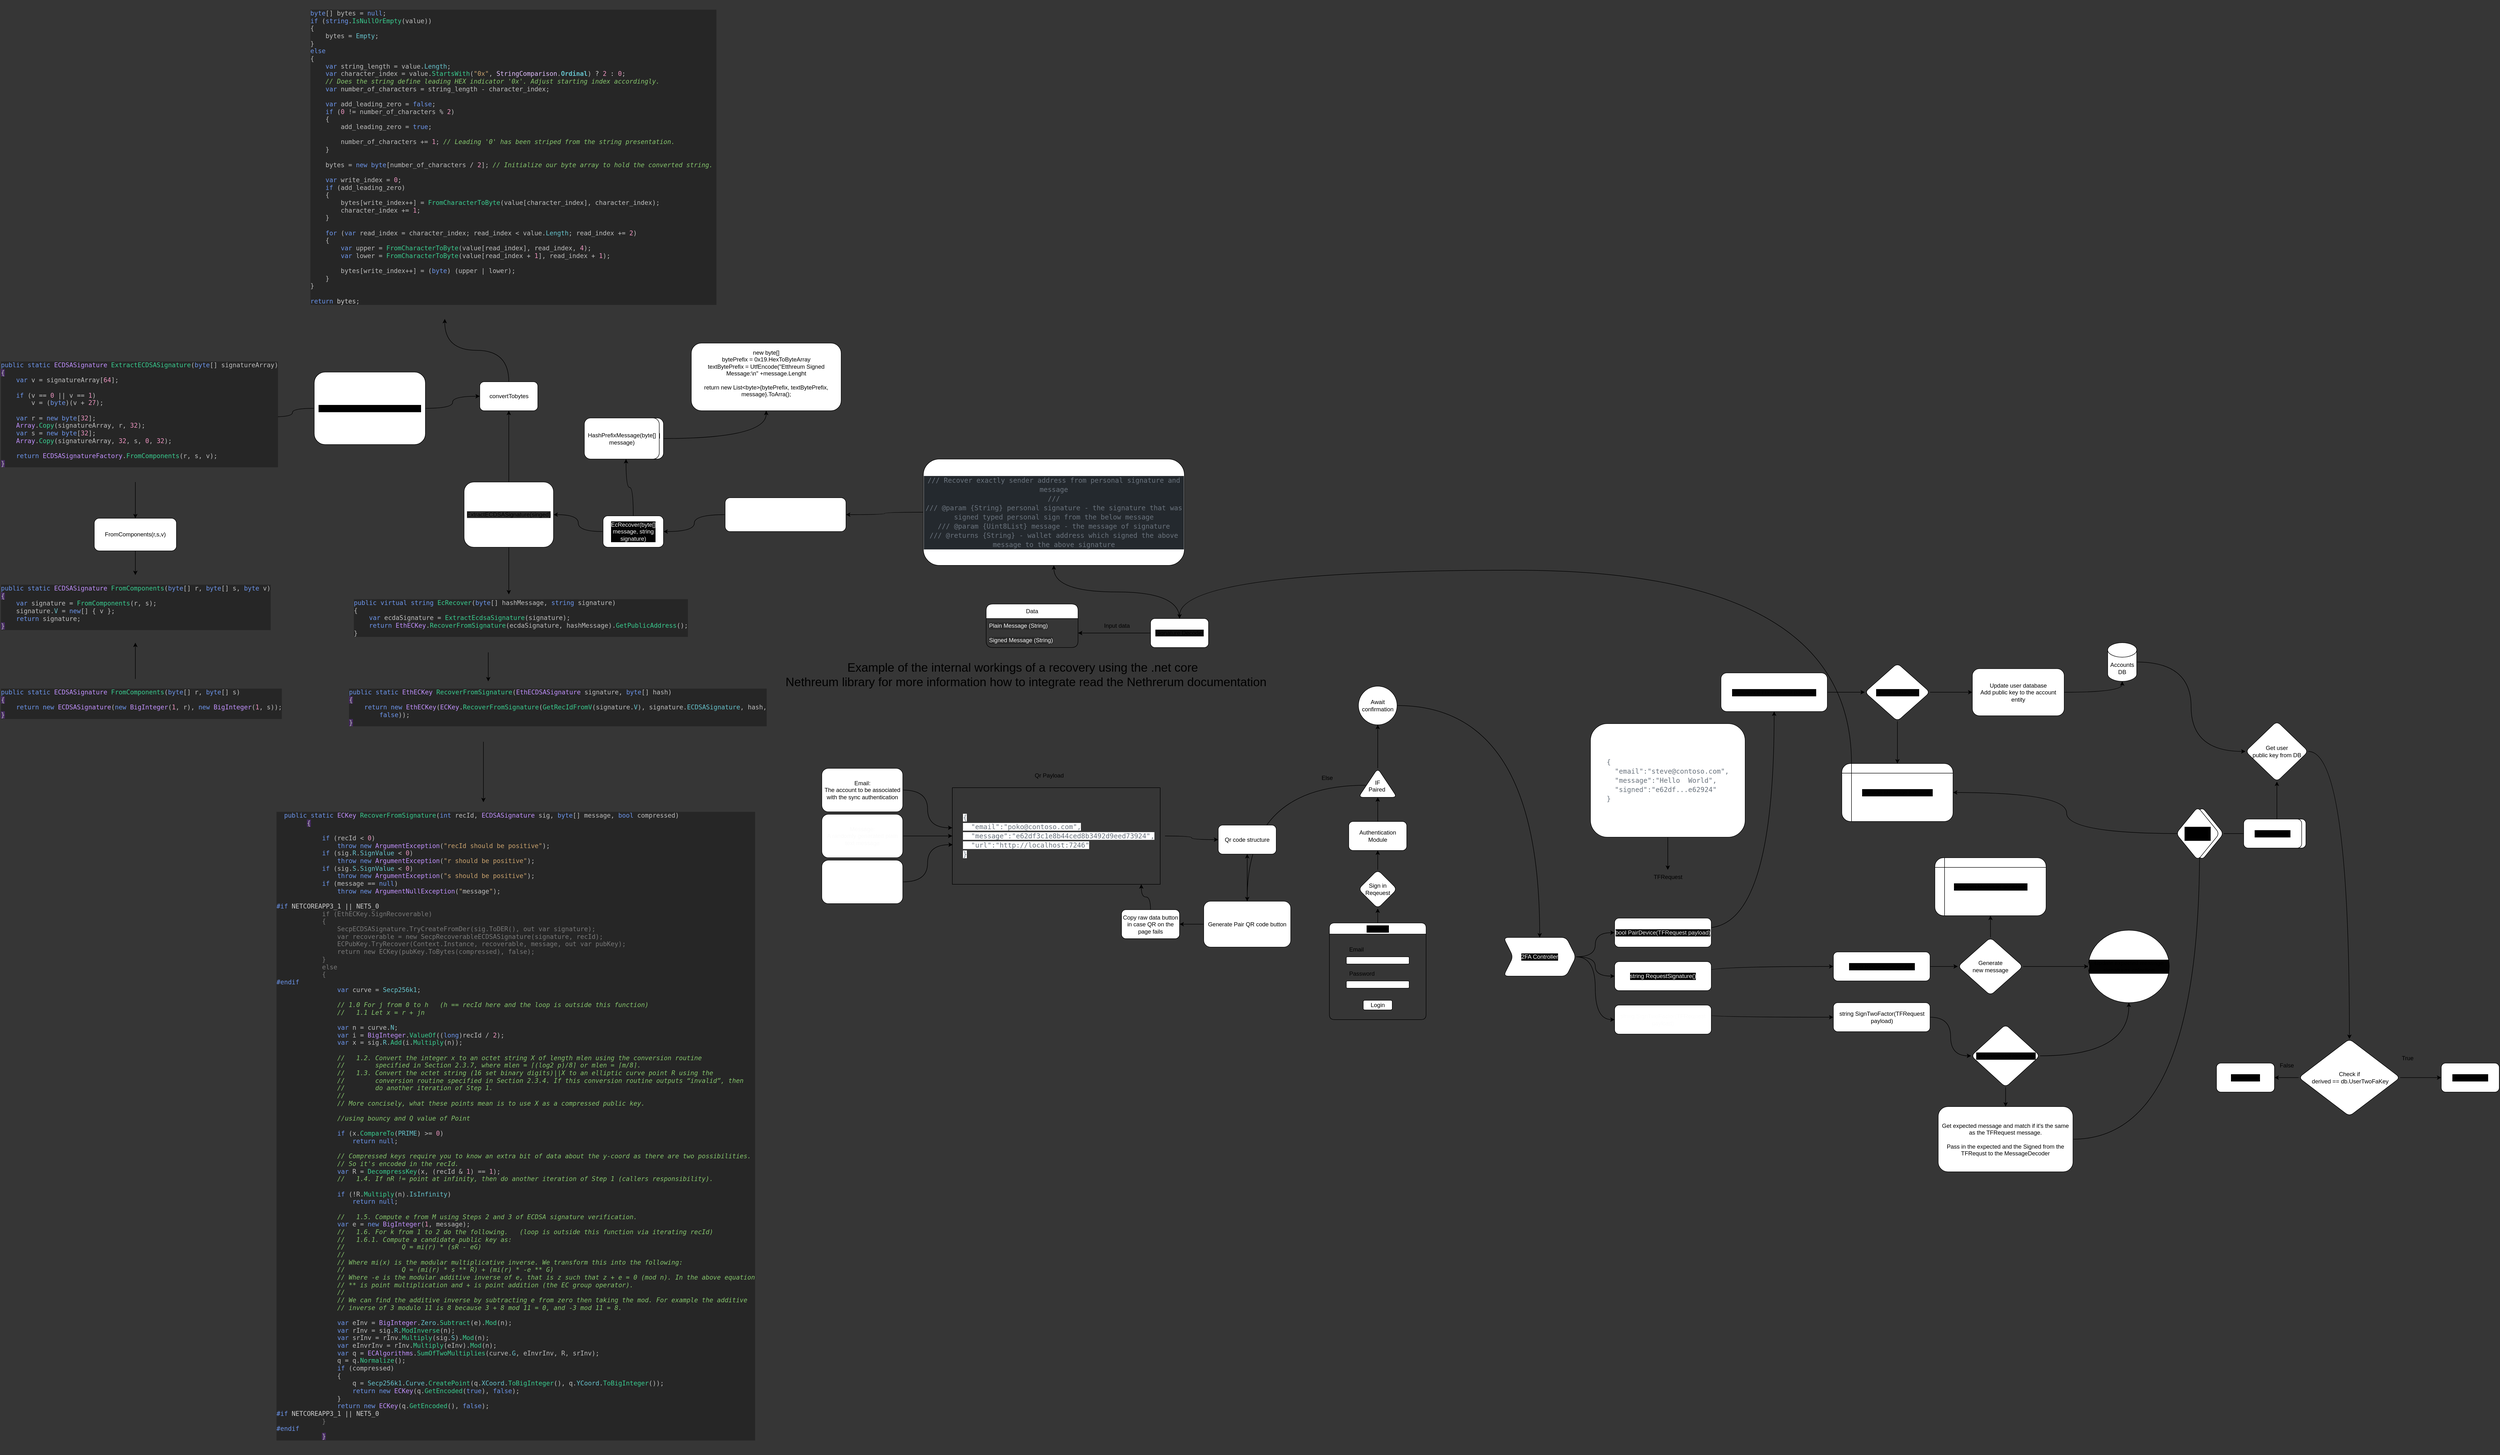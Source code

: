 <mxfile>
    <diagram id="Y-M546CChRrJm27xp74t" name="Page-1">
        <mxGraphModel dx="5188" dy="1974" grid="1" gridSize="10" guides="1" tooltips="1" connect="1" arrows="1" fold="1" page="1" pageScale="1" pageWidth="850" pageHeight="1100" background="#363636" math="0" shadow="0">
            <root>
                <mxCell id="0"/>
                <mxCell id="1" parent="0"/>
                <mxCell id="PzvEJw_CK41en-DEElVB-10" style="edgeStyle=orthogonalEdgeStyle;rounded=1;orthogonalLoop=1;jettySize=auto;html=1;curved=1;" parent="1" source="PzvEJw_CK41en-DEElVB-1" target="PzvEJw_CK41en-DEElVB-8" edge="1">
                    <mxGeometry relative="1" as="geometry"/>
                </mxCell>
                <mxCell id="PzvEJw_CK41en-DEElVB-1" value="Website" style="swimlane;whiteSpace=wrap;html=1;rounded=1;labelBackgroundColor=#000000;" parent="1" vertex="1">
                    <mxGeometry x="300" y="860" width="200" height="200" as="geometry"/>
                </mxCell>
                <mxCell id="PzvEJw_CK41en-DEElVB-2" value="Login" style="rounded=1;whiteSpace=wrap;html=1;" parent="PzvEJw_CK41en-DEElVB-1" vertex="1">
                    <mxGeometry x="70" y="160" width="60" height="20" as="geometry"/>
                </mxCell>
                <mxCell id="PzvEJw_CK41en-DEElVB-3" value="" style="rounded=1;whiteSpace=wrap;html=1;" parent="PzvEJw_CK41en-DEElVB-1" vertex="1">
                    <mxGeometry x="35" y="120" width="130" height="15" as="geometry"/>
                </mxCell>
                <mxCell id="PzvEJw_CK41en-DEElVB-4" value="" style="rounded=1;whiteSpace=wrap;html=1;" parent="PzvEJw_CK41en-DEElVB-1" vertex="1">
                    <mxGeometry x="35" y="70" width="130" height="15" as="geometry"/>
                </mxCell>
                <mxCell id="PzvEJw_CK41en-DEElVB-5" value="&lt;div&gt;Email&lt;/div&gt;" style="text;strokeColor=none;fillColor=none;align=left;verticalAlign=middle;spacingLeft=4;spacingRight=4;overflow=hidden;points=[[0,0.5],[1,0.5]];portConstraint=eastwest;rotatable=0;whiteSpace=wrap;html=1;rounded=1;" parent="PzvEJw_CK41en-DEElVB-1" vertex="1">
                    <mxGeometry x="35" y="40" width="80" height="30" as="geometry"/>
                </mxCell>
                <mxCell id="PzvEJw_CK41en-DEElVB-6" value="Password" style="text;strokeColor=none;fillColor=none;align=left;verticalAlign=middle;spacingLeft=4;spacingRight=4;overflow=hidden;points=[[0,0.5],[1,0.5]];portConstraint=eastwest;rotatable=0;whiteSpace=wrap;html=1;rounded=1;" parent="PzvEJw_CK41en-DEElVB-1" vertex="1">
                    <mxGeometry x="35" y="90" width="80" height="30" as="geometry"/>
                </mxCell>
                <mxCell id="PzvEJw_CK41en-DEElVB-12" style="edgeStyle=orthogonalEdgeStyle;rounded=1;orthogonalLoop=1;jettySize=auto;html=1;curved=1;" parent="1" source="PzvEJw_CK41en-DEElVB-7" target="PzvEJw_CK41en-DEElVB-11" edge="1">
                    <mxGeometry relative="1" as="geometry"/>
                </mxCell>
                <mxCell id="PzvEJw_CK41en-DEElVB-7" value="Authentication Module" style="rounded=1;whiteSpace=wrap;html=1;" parent="1" vertex="1">
                    <mxGeometry x="340" y="650" width="120" height="60" as="geometry"/>
                </mxCell>
                <mxCell id="PzvEJw_CK41en-DEElVB-9" style="edgeStyle=orthogonalEdgeStyle;rounded=1;orthogonalLoop=1;jettySize=auto;html=1;curved=1;" parent="1" source="PzvEJw_CK41en-DEElVB-8" target="PzvEJw_CK41en-DEElVB-7" edge="1">
                    <mxGeometry relative="1" as="geometry"/>
                </mxCell>
                <mxCell id="PzvEJw_CK41en-DEElVB-8" value="&lt;div&gt;Sign in&lt;/div&gt;&lt;div&gt;Reqeuest&lt;br&gt;&lt;/div&gt;" style="rhombus;whiteSpace=wrap;html=1;rounded=1;" parent="1" vertex="1">
                    <mxGeometry x="360" y="750" width="80" height="80" as="geometry"/>
                </mxCell>
                <mxCell id="PzvEJw_CK41en-DEElVB-16" value="" style="edgeStyle=orthogonalEdgeStyle;rounded=1;orthogonalLoop=1;jettySize=auto;html=1;curved=1;" parent="1" source="PzvEJw_CK41en-DEElVB-11" target="PzvEJw_CK41en-DEElVB-15" edge="1">
                    <mxGeometry relative="1" as="geometry"/>
                </mxCell>
                <mxCell id="PzvEJw_CK41en-DEElVB-11" value="" style="triangle;whiteSpace=wrap;html=1;rotation=-90;rounded=1;" parent="1" vertex="1">
                    <mxGeometry x="370" y="530" width="60" height="80" as="geometry"/>
                </mxCell>
                <mxCell id="PzvEJw_CK41en-DEElVB-21" value="" style="edgeStyle=orthogonalEdgeStyle;rounded=1;orthogonalLoop=1;jettySize=auto;html=1;curved=1;" parent="1" source="PzvEJw_CK41en-DEElVB-14" target="PzvEJw_CK41en-DEElVB-20" edge="1">
                    <mxGeometry relative="1" as="geometry"/>
                </mxCell>
                <mxCell id="PzvEJw_CK41en-DEElVB-14" value="&lt;div&gt;&amp;nbsp;&amp;nbsp;&amp;nbsp; IF&lt;/div&gt;&lt;div&gt;Paired&lt;/div&gt;" style="text;strokeColor=none;fillColor=none;align=left;verticalAlign=middle;spacingLeft=4;spacingRight=4;overflow=hidden;points=[[0,0.5],[1,0.5]];portConstraint=eastwest;rotatable=0;whiteSpace=wrap;html=1;rounded=1;" parent="1" vertex="1">
                    <mxGeometry x="375" y="560" width="50" height="30" as="geometry"/>
                </mxCell>
                <mxCell id="PzvEJw_CK41en-DEElVB-122" style="edgeStyle=orthogonalEdgeStyle;rounded=1;orthogonalLoop=1;jettySize=auto;html=1;curved=1;" parent="1" source="PzvEJw_CK41en-DEElVB-15" target="PzvEJw_CK41en-DEElVB-117" edge="1">
                    <mxGeometry relative="1" as="geometry"/>
                </mxCell>
                <mxCell id="PzvEJw_CK41en-DEElVB-15" value="Await confirmation" style="ellipse;whiteSpace=wrap;html=1;rounded=1;" parent="1" vertex="1">
                    <mxGeometry x="360" y="370" width="80" height="80" as="geometry"/>
                </mxCell>
                <mxCell id="PzvEJw_CK41en-DEElVB-24" value="" style="edgeStyle=orthogonalEdgeStyle;rounded=1;orthogonalLoop=1;jettySize=auto;html=1;curved=1;" parent="1" source="PzvEJw_CK41en-DEElVB-20" target="PzvEJw_CK41en-DEElVB-23" edge="1">
                    <mxGeometry relative="1" as="geometry"/>
                </mxCell>
                <mxCell id="PzvEJw_CK41en-DEElVB-44" value="" style="edgeStyle=orthogonalEdgeStyle;rounded=1;orthogonalLoop=1;jettySize=auto;html=1;curved=1;" parent="1" source="PzvEJw_CK41en-DEElVB-20" target="PzvEJw_CK41en-DEElVB-43" edge="1">
                    <mxGeometry relative="1" as="geometry"/>
                </mxCell>
                <mxCell id="PzvEJw_CK41en-DEElVB-20" value="Generate Pair QR code button" style="whiteSpace=wrap;html=1;rounded=1;" parent="1" vertex="1">
                    <mxGeometry x="40" y="815" width="180" height="95" as="geometry"/>
                </mxCell>
                <mxCell id="PzvEJw_CK41en-DEElVB-22" value="Else" style="text;html=1;align=center;verticalAlign=middle;resizable=0;points=[];autosize=1;strokeColor=none;fillColor=none;rounded=1;" parent="1" vertex="1">
                    <mxGeometry x="270" y="545" width="50" height="30" as="geometry"/>
                </mxCell>
                <mxCell id="PzvEJw_CK41en-DEElVB-23" value="Qr code structure " style="whiteSpace=wrap;html=1;rounded=1;" parent="1" vertex="1">
                    <mxGeometry x="70" y="657.5" width="120" height="60" as="geometry"/>
                </mxCell>
                <mxCell id="PzvEJw_CK41en-DEElVB-32" value="" style="swimlane;startSize=0;rounded=1;" parent="1" vertex="1">
                    <mxGeometry x="-480" y="580" width="430" height="200" as="geometry"/>
                </mxCell>
                <mxCell id="PzvEJw_CK41en-DEElVB-33" value="&lt;div style=&quot;color: rgb(225, 228, 232); font-family: &amp;quot;Droid Sans Mono&amp;quot;, &amp;quot;monospace&amp;quot;, monospace; font-weight: normal; font-size: 14px; line-height: 19px;&quot; align=&quot;left&quot;&gt;&lt;div&gt;&lt;span style=&quot;background-color: rgb(255, 255, 255);&quot;&gt;&lt;span style=&quot;color: #6a737d;&quot;&gt;{&lt;/span&gt;&lt;/span&gt;&lt;/div&gt;&lt;div&gt;&lt;span style=&quot;background-color: rgb(255, 255, 255);&quot;&gt;&lt;span style=&quot;color: #6a737d;&quot;&gt;&amp;nbsp; &quot;email&quot;:&quot;poko@contoso.com&quot;,&lt;/span&gt;&lt;/span&gt;&lt;/div&gt;&lt;div&gt;&lt;span style=&quot;background-color: rgb(255, 255, 255);&quot;&gt;&lt;span style=&quot;color: #6a737d;&quot;&gt;&amp;nbsp; &quot;message&quot;:&quot;e62df3c1e8b44ced8b3492d9eed73924&quot;,&lt;/span&gt;&lt;/span&gt;&lt;/div&gt;&lt;div&gt;&lt;span style=&quot;background-color: rgb(255, 255, 255);&quot;&gt;&lt;span style=&quot;color: #6a737d;&quot;&gt;&amp;nbsp; &quot;url&quot;:&quot;http://localhost:7246&quot;&lt;/span&gt;&lt;/span&gt;&lt;/div&gt;&lt;div&gt;&lt;span style=&quot;background-color: rgb(255, 255, 255);&quot;&gt;&lt;span style=&quot;color: #6a737d;&quot;&gt;}&lt;/span&gt;&lt;/span&gt;&lt;/div&gt;&lt;/div&gt;" style="text;html=1;align=left;verticalAlign=middle;resizable=0;points=[];autosize=1;strokeColor=none;fillColor=none;rounded=1;" parent="PzvEJw_CK41en-DEElVB-32" vertex="1">
                    <mxGeometry x="20" y="45" width="420" height="110" as="geometry"/>
                </mxCell>
                <mxCell id="PzvEJw_CK41en-DEElVB-34" value="Qr Payload" style="text;html=1;align=center;verticalAlign=middle;resizable=0;points=[];autosize=1;strokeColor=none;fillColor=none;rounded=1;" parent="1" vertex="1">
                    <mxGeometry x="-320" y="540" width="80" height="30" as="geometry"/>
                </mxCell>
                <mxCell id="PzvEJw_CK41en-DEElVB-35" style="edgeStyle=orthogonalEdgeStyle;rounded=1;orthogonalLoop=1;jettySize=auto;html=1;entryX=0;entryY=0.5;entryDx=0;entryDy=0;curved=1;" parent="1" source="PzvEJw_CK41en-DEElVB-33" target="PzvEJw_CK41en-DEElVB-23" edge="1">
                    <mxGeometry relative="1" as="geometry"/>
                </mxCell>
                <mxCell id="PzvEJw_CK41en-DEElVB-51" style="edgeStyle=orthogonalEdgeStyle;rounded=1;orthogonalLoop=1;jettySize=auto;html=1;entryX=0;entryY=0.415;entryDx=0;entryDy=0;entryPerimeter=0;curved=1;" parent="1" source="PzvEJw_CK41en-DEElVB-37" target="PzvEJw_CK41en-DEElVB-32" edge="1">
                    <mxGeometry relative="1" as="geometry"/>
                </mxCell>
                <mxCell id="PzvEJw_CK41en-DEElVB-37" value="&lt;div&gt;&lt;font style=&quot;&quot;&gt;&lt;br&gt;&lt;/font&gt;&lt;/div&gt;&lt;div&gt;&lt;font style=&quot;&quot;&gt;Email:&lt;br&gt;&lt;/font&gt;&lt;/div&gt;&lt;div&gt;&lt;font style=&quot;&quot;&gt;The account to be associated with the sync authentication&lt;/font&gt;&lt;/div&gt;&lt;div&gt;&lt;br&gt;&lt;/div&gt;" style="rounded=1;whiteSpace=wrap;html=1;labelBackgroundColor=none;fontColor=default;" parent="1" vertex="1">
                    <mxGeometry x="-750" y="540" width="167.5" height="90" as="geometry"/>
                </mxCell>
                <mxCell id="PzvEJw_CK41en-DEElVB-50" style="edgeStyle=orthogonalEdgeStyle;rounded=1;orthogonalLoop=1;jettySize=auto;html=1;curved=1;" parent="1" source="PzvEJw_CK41en-DEElVB-38" target="PzvEJw_CK41en-DEElVB-32" edge="1">
                    <mxGeometry relative="1" as="geometry"/>
                </mxCell>
                <mxCell id="PzvEJw_CK41en-DEElVB-38" value="&lt;div&gt;&lt;font color=&quot;#fafafa&quot;&gt;Message:&lt;/font&gt;&lt;/div&gt;&lt;div&gt;&lt;font color=&quot;#fafafa&quot;&gt;A randomly generated plain text message&lt;/font&gt;&lt;br&gt;&lt;/div&gt;" style="whiteSpace=wrap;html=1;rounded=1;labelBackgroundColor=none;fontColor=#000000;" parent="1" vertex="1">
                    <mxGeometry x="-750" y="635" width="167.5" height="90" as="geometry"/>
                </mxCell>
                <mxCell id="PzvEJw_CK41en-DEElVB-52" style="edgeStyle=orthogonalEdgeStyle;rounded=1;orthogonalLoop=1;jettySize=auto;html=1;entryX=0.002;entryY=0.59;entryDx=0;entryDy=0;entryPerimeter=0;curved=1;" parent="1" source="PzvEJw_CK41en-DEElVB-41" target="PzvEJw_CK41en-DEElVB-32" edge="1">
                    <mxGeometry relative="1" as="geometry"/>
                </mxCell>
                <mxCell id="PzvEJw_CK41en-DEElVB-41" value="&lt;div&gt;&lt;font color=&quot;#ffffff&quot;&gt;Url:&lt;/font&gt;&lt;/div&gt;&lt;div&gt;&lt;font color=&quot;#ffffff&quot;&gt;The current website domain name default request router/&lt;/font&gt;&lt;br&gt;&lt;/div&gt;" style="whiteSpace=wrap;html=1;rounded=1;labelBackgroundColor=none;fontColor=#000000;" parent="1" vertex="1">
                    <mxGeometry x="-750" y="730" width="167.5" height="90" as="geometry"/>
                </mxCell>
                <mxCell id="PzvEJw_CK41en-DEElVB-45" style="edgeStyle=orthogonalEdgeStyle;rounded=1;orthogonalLoop=1;jettySize=auto;html=1;entryX=0.909;entryY=1;entryDx=0;entryDy=0;entryPerimeter=0;curved=1;" parent="1" source="PzvEJw_CK41en-DEElVB-43" target="PzvEJw_CK41en-DEElVB-32" edge="1">
                    <mxGeometry relative="1" as="geometry"/>
                </mxCell>
                <mxCell id="PzvEJw_CK41en-DEElVB-43" value="Copy raw data button in case QR on the page fails" style="whiteSpace=wrap;html=1;rounded=1;" parent="1" vertex="1">
                    <mxGeometry x="-130" y="832.5" width="120" height="60" as="geometry"/>
                </mxCell>
                <mxCell id="PzvEJw_CK41en-DEElVB-68" style="edgeStyle=orthogonalEdgeStyle;rounded=1;orthogonalLoop=1;jettySize=auto;html=1;entryX=0;entryY=0.5;entryDx=0;entryDy=0;curved=1;" parent="1" source="PzvEJw_CK41en-DEElVB-57" target="PzvEJw_CK41en-DEElVB-67" edge="1">
                    <mxGeometry relative="1" as="geometry"/>
                </mxCell>
                <mxCell id="PzvEJw_CK41en-DEElVB-57" value="PairDevice (TFRequest payload)" style="whiteSpace=wrap;html=1;labelBackgroundColor=#030303;rounded=1;" parent="1" vertex="1">
                    <mxGeometry x="1110" y="342.5" width="220" height="80" as="geometry"/>
                </mxCell>
                <mxCell id="PzvEJw_CK41en-DEElVB-58" value="" style="edgeStyle=orthogonalEdgeStyle;rounded=1;orthogonalLoop=1;jettySize=auto;html=1;curved=1;" parent="1" target="PzvEJw_CK41en-DEElVB-57" edge="1">
                    <mxGeometry relative="1" as="geometry">
                        <mxPoint x="1080" y="870" as="sourcePoint"/>
                    </mxGeometry>
                </mxCell>
                <mxCell id="PzvEJw_CK41en-DEElVB-123" style="edgeStyle=orthogonalEdgeStyle;rounded=1;orthogonalLoop=1;jettySize=auto;html=1;curved=1;" parent="1" source="PzvEJw_CK41en-DEElVB-61" target="PzvEJw_CK41en-DEElVB-119" edge="1">
                    <mxGeometry relative="1" as="geometry"/>
                </mxCell>
                <mxCell id="PzvEJw_CK41en-DEElVB-61" value="&lt;div style=&quot;color: rgb(225, 228, 232); font-family: &amp;quot;Droid Sans Mono&amp;quot;, &amp;quot;monospace&amp;quot;, monospace; font-weight: normal; font-size: 14px; line-height: 19px;&quot; align=&quot;left&quot;&gt;&lt;div&gt;&lt;span style=&quot;background-color: rgb(255, 255, 255);&quot;&gt;&lt;span style=&quot;color: #6a737d;&quot;&gt;{&lt;/span&gt;&lt;/span&gt;&lt;/div&gt;&lt;div&gt;&lt;span style=&quot;background-color: rgb(255, 255, 255);&quot;&gt;&lt;span style=&quot;color: #6a737d;&quot;&gt;&amp;nbsp; &quot;email&quot;:&quot;steve@contoso.com&quot;,&lt;/span&gt;&lt;/span&gt;&lt;/div&gt;&lt;div&gt;&lt;span style=&quot;background-color: rgb(255, 255, 255);&quot;&gt;&lt;span style=&quot;color: #6a737d;&quot;&gt;&amp;nbsp; &quot;message&quot;:&quot;Hello&amp;nbsp; World&quot;,&lt;/span&gt;&lt;/span&gt;&lt;/div&gt;&lt;div&gt;&lt;span style=&quot;background-color: rgb(255, 255, 255);&quot;&gt;&lt;span style=&quot;color: #6a737d;&quot;&gt;&amp;nbsp; &quot;signed&quot;:&quot;&lt;/span&gt;&lt;/span&gt;&lt;span style=&quot;background-color: rgb(255, 255, 255);&quot;&gt;&lt;span style=&quot;color: #6a737d;&quot;&gt;e62df...&lt;/span&gt;&lt;/span&gt;&lt;span style=&quot;background-color: rgb(255, 255, 255);&quot;&gt;&lt;span style=&quot;color: #6a737d;&quot;&gt;e62924&lt;/span&gt;&lt;/span&gt;&lt;span style=&quot;background-color: rgb(255, 255, 255);&quot;&gt;&lt;span style=&quot;color: #6a737d;&quot;&gt;&quot;&lt;/span&gt;&lt;/span&gt;&lt;/div&gt;&lt;div&gt;&lt;span style=&quot;background-color: rgb(255, 255, 255);&quot;&gt;&lt;span style=&quot;color: #6a737d;&quot;&gt;}&lt;/span&gt;&lt;/span&gt;&lt;/div&gt;&lt;/div&gt;" style="whiteSpace=wrap;html=1;labelBackgroundColor=#FFFFFF;rounded=1;" parent="1" vertex="1">
                    <mxGeometry x="840" y="447.5" width="320" height="235" as="geometry"/>
                </mxCell>
                <mxCell id="PzvEJw_CK41en-DEElVB-124" style="edgeStyle=orthogonalEdgeStyle;rounded=1;orthogonalLoop=1;jettySize=auto;html=1;curved=1;" parent="1" source="PzvEJw_CK41en-DEElVB-64" edge="1">
                    <mxGeometry relative="1" as="geometry">
                        <mxPoint x="-10" y="230" as="targetPoint"/>
                        <Array as="points">
                            <mxPoint x="1380" y="130"/>
                            <mxPoint x="-10" y="130"/>
                        </Array>
                    </mxGeometry>
                </mxCell>
                <mxCell id="PzvEJw_CK41en-DEElVB-64" value="Decode Message signature" style="shape=internalStorage;whiteSpace=wrap;html=1;backgroundOutline=1;labelBackgroundColor=#030303;rounded=1;" parent="1" vertex="1">
                    <mxGeometry x="1360" y="530" width="230" height="120" as="geometry"/>
                </mxCell>
                <mxCell id="PzvEJw_CK41en-DEElVB-69" style="edgeStyle=orthogonalEdgeStyle;rounded=1;orthogonalLoop=1;jettySize=auto;html=1;curved=1;" parent="1" source="PzvEJw_CK41en-DEElVB-67" target="PzvEJw_CK41en-DEElVB-64" edge="1">
                    <mxGeometry relative="1" as="geometry"/>
                </mxCell>
                <mxCell id="PzvEJw_CK41en-DEElVB-71" value="" style="edgeStyle=orthogonalEdgeStyle;rounded=1;orthogonalLoop=1;jettySize=auto;html=1;curved=1;" parent="1" source="PzvEJw_CK41en-DEElVB-67" target="PzvEJw_CK41en-DEElVB-70" edge="1">
                    <mxGeometry relative="1" as="geometry"/>
                </mxCell>
                <mxCell id="PzvEJw_CK41en-DEElVB-67" value="derive public key" style="rhombus;whiteSpace=wrap;html=1;labelBackgroundColor=#030303;rounded=1;" parent="1" vertex="1">
                    <mxGeometry x="1407.5" y="322.5" width="135" height="120" as="geometry"/>
                </mxCell>
                <mxCell id="PzvEJw_CK41en-DEElVB-74" style="edgeStyle=orthogonalEdgeStyle;rounded=1;orthogonalLoop=1;jettySize=auto;html=1;entryX=0.5;entryY=1;entryDx=0;entryDy=0;entryPerimeter=0;curved=1;" parent="1" source="PzvEJw_CK41en-DEElVB-70" target="PzvEJw_CK41en-DEElVB-72" edge="1">
                    <mxGeometry relative="1" as="geometry"/>
                </mxCell>
                <mxCell id="PzvEJw_CK41en-DEElVB-70" value="&lt;div&gt;Update user database &lt;br&gt;&lt;/div&gt;&lt;div&gt;Add public key to the account entity&lt;br&gt;&lt;/div&gt;" style="whiteSpace=wrap;html=1;labelBackgroundColor=none;rounded=1;" parent="1" vertex="1">
                    <mxGeometry x="1630" y="333.75" width="190" height="97.5" as="geometry"/>
                </mxCell>
                <mxCell id="PzvEJw_CK41en-DEElVB-103" style="edgeStyle=orthogonalEdgeStyle;rounded=1;orthogonalLoop=1;jettySize=auto;html=1;entryX=0;entryY=0.5;entryDx=0;entryDy=0;curved=1;" parent="1" source="PzvEJw_CK41en-DEElVB-72" target="PzvEJw_CK41en-DEElVB-101" edge="1">
                    <mxGeometry relative="1" as="geometry"/>
                </mxCell>
                <mxCell id="PzvEJw_CK41en-DEElVB-72" value="Accounts DB" style="shape=cylinder3;whiteSpace=wrap;html=1;boundedLbl=1;backgroundOutline=1;size=15;labelBackgroundColor=none;rounded=1;" parent="1" vertex="1">
                    <mxGeometry x="1910" y="280" width="60" height="80" as="geometry"/>
                </mxCell>
                <mxCell id="PzvEJw_CK41en-DEElVB-78" value="Random Message generator" style="shape=internalStorage;whiteSpace=wrap;html=1;backgroundOutline=1;labelBackgroundColor=#030303;rounded=1;" parent="1" vertex="1">
                    <mxGeometry x="1552.5" y="725" width="230" height="120" as="geometry"/>
                </mxCell>
                <mxCell id="PzvEJw_CK41en-DEElVB-83" style="edgeStyle=orthogonalEdgeStyle;rounded=1;orthogonalLoop=1;jettySize=auto;html=1;entryX=0;entryY=0.5;entryDx=0;entryDy=0;curved=1;" parent="1" source="PzvEJw_CK41en-DEElVB-80" target="PzvEJw_CK41en-DEElVB-82" edge="1">
                    <mxGeometry relative="1" as="geometry"/>
                </mxCell>
                <mxCell id="PzvEJw_CK41en-DEElVB-80" value="string RequestSignature()" style="whiteSpace=wrap;html=1;labelBackgroundColor=#030303;rounded=1;" parent="1" vertex="1">
                    <mxGeometry x="1342.5" y="920" width="200" height="60" as="geometry"/>
                </mxCell>
                <mxCell id="PzvEJw_CK41en-DEElVB-81" style="edgeStyle=orthogonalEdgeStyle;rounded=1;orthogonalLoop=1;jettySize=auto;html=1;entryX=0;entryY=0.5;entryDx=0;entryDy=0;curved=1;" parent="1" target="PzvEJw_CK41en-DEElVB-80" edge="1">
                    <mxGeometry relative="1" as="geometry">
                        <mxPoint x="1080" y="960" as="sourcePoint"/>
                        <Array as="points">
                            <mxPoint x="1080" y="950"/>
                        </Array>
                    </mxGeometry>
                </mxCell>
                <mxCell id="PzvEJw_CK41en-DEElVB-84" style="edgeStyle=orthogonalEdgeStyle;rounded=1;orthogonalLoop=1;jettySize=auto;html=1;curved=1;" parent="1" source="PzvEJw_CK41en-DEElVB-82" target="PzvEJw_CK41en-DEElVB-78" edge="1">
                    <mxGeometry relative="1" as="geometry"/>
                </mxCell>
                <mxCell id="PzvEJw_CK41en-DEElVB-86" value="" style="edgeStyle=orthogonalEdgeStyle;rounded=1;orthogonalLoop=1;jettySize=auto;html=1;curved=1;" parent="1" source="PzvEJw_CK41en-DEElVB-82" target="PzvEJw_CK41en-DEElVB-85" edge="1">
                    <mxGeometry relative="1" as="geometry"/>
                </mxCell>
                <mxCell id="PzvEJw_CK41en-DEElVB-82" value="&lt;div&gt;Generate &lt;br&gt;&lt;/div&gt;&lt;div&gt;new message&lt;/div&gt;" style="rhombus;whiteSpace=wrap;html=1;labelBackgroundColor=none;rounded=1;" parent="1" vertex="1">
                    <mxGeometry x="1600" y="890" width="135" height="120" as="geometry"/>
                </mxCell>
                <mxCell id="PzvEJw_CK41en-DEElVB-85" value="Update expected message signatures colection" style="ellipse;whiteSpace=wrap;html=1;labelBackgroundColor=#030303;rounded=1;" parent="1" vertex="1">
                    <mxGeometry x="1870" y="875" width="167.5" height="150" as="geometry"/>
                </mxCell>
                <mxCell id="PzvEJw_CK41en-DEElVB-92" value="" style="edgeStyle=orthogonalEdgeStyle;rounded=1;orthogonalLoop=1;jettySize=auto;html=1;curved=1;" parent="1" source="PzvEJw_CK41en-DEElVB-89" target="PzvEJw_CK41en-DEElVB-91" edge="1">
                    <mxGeometry relative="1" as="geometry"/>
                </mxCell>
                <mxCell id="PzvEJw_CK41en-DEElVB-89" value="string SignTwoFactor(TFRequest payload)" style="whiteSpace=wrap;html=1;labelBackgroundColor=none;rounded=1;" parent="1" vertex="1">
                    <mxGeometry x="1342.5" y="1025" width="200" height="60" as="geometry"/>
                </mxCell>
                <mxCell id="PzvEJw_CK41en-DEElVB-90" style="edgeStyle=orthogonalEdgeStyle;rounded=1;orthogonalLoop=1;jettySize=auto;html=1;entryX=0;entryY=0.5;entryDx=0;entryDy=0;curved=1;" parent="1" target="PzvEJw_CK41en-DEElVB-89" edge="1">
                    <mxGeometry relative="1" as="geometry">
                        <mxPoint x="1080" y="1050" as="sourcePoint"/>
                        <Array as="points">
                            <mxPoint x="1080" y="1055"/>
                        </Array>
                    </mxGeometry>
                </mxCell>
                <mxCell id="PzvEJw_CK41en-DEElVB-93" style="edgeStyle=orthogonalEdgeStyle;rounded=1;orthogonalLoop=1;jettySize=auto;html=1;curved=1;" parent="1" source="PzvEJw_CK41en-DEElVB-91" target="PzvEJw_CK41en-DEElVB-85" edge="1">
                    <mxGeometry relative="1" as="geometry"/>
                </mxCell>
                <mxCell id="PzvEJw_CK41en-DEElVB-95" value="" style="edgeStyle=orthogonalEdgeStyle;rounded=1;orthogonalLoop=1;jettySize=auto;html=1;curved=1;" parent="1" source="PzvEJw_CK41en-DEElVB-91" target="PzvEJw_CK41en-DEElVB-94" edge="1">
                    <mxGeometry relative="1" as="geometry"/>
                </mxCell>
                <mxCell id="PzvEJw_CK41en-DEElVB-91" value="Get expected message" style="rhombus;whiteSpace=wrap;html=1;labelBackgroundColor=#030303;rounded=1;" parent="1" vertex="1">
                    <mxGeometry x="1627.5" y="1070" width="142.5" height="130" as="geometry"/>
                </mxCell>
                <mxCell id="PzvEJw_CK41en-DEElVB-96" style="edgeStyle=orthogonalEdgeStyle;rounded=1;orthogonalLoop=1;jettySize=auto;html=1;curved=1;" parent="1" source="PzvEJw_CK41en-DEElVB-94" edge="1">
                    <mxGeometry relative="1" as="geometry">
                        <mxPoint x="2100" y="700" as="targetPoint"/>
                    </mxGeometry>
                </mxCell>
                <mxCell id="PzvEJw_CK41en-DEElVB-94" value="Get expected message and match if it's the same as the TFRequest message.&lt;br&gt;&lt;br&gt;Pass in the expected and the Signed from the TFRequst to the MessageDecoder" style="whiteSpace=wrap;html=1;labelBackgroundColor=none;rounded=1;" parent="1" vertex="1">
                    <mxGeometry x="1559.37" y="1240" width="278.75" height="135" as="geometry"/>
                </mxCell>
                <mxCell id="PzvEJw_CK41en-DEElVB-98" style="edgeStyle=orthogonalEdgeStyle;rounded=1;orthogonalLoop=1;jettySize=auto;html=1;curved=1;" parent="1" source="PzvEJw_CK41en-DEElVB-97" target="PzvEJw_CK41en-DEElVB-64" edge="1">
                    <mxGeometry relative="1" as="geometry"/>
                </mxCell>
                <mxCell id="PzvEJw_CK41en-DEElVB-100" value="" style="edgeStyle=orthogonalEdgeStyle;rounded=1;orthogonalLoop=1;jettySize=auto;html=1;curved=1;" parent="1" source="PzvEJw_CK41en-DEElVB-97" target="PzvEJw_CK41en-DEElVB-99" edge="1">
                    <mxGeometry relative="1" as="geometry"/>
                </mxCell>
                <mxCell id="PzvEJw_CK41en-DEElVB-97" value="&lt;div&gt;Expected,&lt;/div&gt;&lt;div&gt;Signed&lt;br&gt;&lt;/div&gt;" style="rhombus;whiteSpace=wrap;html=1;labelBackgroundColor=#FFFFFF;rounded=1;" parent="1" vertex="1">
                    <mxGeometry x="2060" y="620" width="90" height="110" as="geometry"/>
                </mxCell>
                <mxCell id="PzvEJw_CK41en-DEElVB-102" value="" style="edgeStyle=orthogonalEdgeStyle;rounded=1;orthogonalLoop=1;jettySize=auto;html=1;curved=1;" parent="1" source="PzvEJw_CK41en-DEElVB-99" target="PzvEJw_CK41en-DEElVB-101" edge="1">
                    <mxGeometry relative="1" as="geometry"/>
                </mxCell>
                <mxCell id="PzvEJw_CK41en-DEElVB-99" value="out public key" style="whiteSpace=wrap;html=1;labelBackgroundColor=#FFFFFF;rounded=1;" parent="1" vertex="1">
                    <mxGeometry x="2200" y="645" width="120" height="60" as="geometry"/>
                </mxCell>
                <mxCell id="PzvEJw_CK41en-DEElVB-104" style="edgeStyle=orthogonalEdgeStyle;rounded=1;orthogonalLoop=1;jettySize=auto;html=1;entryX=0.5;entryY=0;entryDx=0;entryDy=0;curved=1;" parent="1" source="PzvEJw_CK41en-DEElVB-101" target="PzvEJw_CK41en-DEElVB-105" edge="1">
                    <mxGeometry relative="1" as="geometry">
                        <mxPoint x="2390" y="1100" as="targetPoint"/>
                        <Array as="points">
                            <mxPoint x="2410" y="505"/>
                        </Array>
                    </mxGeometry>
                </mxCell>
                <mxCell id="PzvEJw_CK41en-DEElVB-101" value="&lt;div&gt;Get user &lt;br&gt;&lt;/div&gt;&lt;div&gt;public key from DB&lt;/div&gt;" style="rhombus;whiteSpace=wrap;html=1;labelBackgroundColor=none;rounded=1;" parent="1" vertex="1">
                    <mxGeometry x="2195" y="442.5" width="130" height="125" as="geometry"/>
                </mxCell>
                <mxCell id="PzvEJw_CK41en-DEElVB-110" style="edgeStyle=orthogonalEdgeStyle;rounded=1;orthogonalLoop=1;jettySize=auto;html=1;exitX=0;exitY=0.5;exitDx=0;exitDy=0;curved=1;" parent="1" source="PzvEJw_CK41en-DEElVB-105" target="PzvEJw_CK41en-DEElVB-109" edge="1">
                    <mxGeometry relative="1" as="geometry"/>
                </mxCell>
                <mxCell id="PzvEJw_CK41en-DEElVB-113" style="edgeStyle=orthogonalEdgeStyle;rounded=1;orthogonalLoop=1;jettySize=auto;html=1;entryX=0;entryY=0.5;entryDx=0;entryDy=0;curved=1;" parent="1" source="PzvEJw_CK41en-DEElVB-105" target="PzvEJw_CK41en-DEElVB-108" edge="1">
                    <mxGeometry relative="1" as="geometry"/>
                </mxCell>
                <mxCell id="PzvEJw_CK41en-DEElVB-105" value="&lt;div&gt;Check if&lt;/div&gt;&lt;div&gt;&amp;nbsp;derived == db.UserTwoFaKey&lt;/div&gt;" style="rhombus;whiteSpace=wrap;html=1;labelBackgroundColor=none;rounded=1;" parent="1" vertex="1">
                    <mxGeometry x="2305" y="1100" width="210" height="160" as="geometry"/>
                </mxCell>
                <mxCell id="PzvEJw_CK41en-DEElVB-107" value="True" style="text;html=1;align=center;verticalAlign=middle;resizable=0;points=[];autosize=1;strokeColor=none;fillColor=none;rounded=1;" parent="1" vertex="1">
                    <mxGeometry x="2505" y="1125" width="50" height="30" as="geometry"/>
                </mxCell>
                <mxCell id="PzvEJw_CK41en-DEElVB-108" value="2FA approved" style="whiteSpace=wrap;html=1;labelBackgroundColor=#FFFFFF;rounded=1;" parent="1" vertex="1">
                    <mxGeometry x="2600" y="1150" width="120" height="60" as="geometry"/>
                </mxCell>
                <mxCell id="PzvEJw_CK41en-DEElVB-109" value="2FA denied" style="whiteSpace=wrap;html=1;labelBackgroundColor=#FFFFFF;rounded=1;" parent="1" vertex="1">
                    <mxGeometry x="2135" y="1150" width="120" height="60" as="geometry"/>
                </mxCell>
                <mxCell id="PzvEJw_CK41en-DEElVB-111" value="False" style="text;html=1;align=center;verticalAlign=middle;resizable=0;points=[];autosize=1;strokeColor=none;fillColor=none;rounded=1;" parent="1" vertex="1">
                    <mxGeometry x="2255" y="1140" width="50" height="30" as="geometry"/>
                </mxCell>
                <mxCell id="PzvEJw_CK41en-DEElVB-114" value="" style="edgeStyle=orthogonalEdgeStyle;rounded=1;orthogonalLoop=1;jettySize=auto;html=1;curved=1;" parent="1" source="PzvEJw_CK41en-DEElVB-117" target="PzvEJw_CK41en-DEElVB-118" edge="1">
                    <mxGeometry relative="1" as="geometry"/>
                </mxCell>
                <mxCell id="PzvEJw_CK41en-DEElVB-115" style="edgeStyle=orthogonalEdgeStyle;rounded=1;orthogonalLoop=1;jettySize=auto;html=1;entryX=0;entryY=0.5;entryDx=0;entryDy=0;curved=1;" parent="1" source="PzvEJw_CK41en-DEElVB-117" target="PzvEJw_CK41en-DEElVB-120" edge="1">
                    <mxGeometry relative="1" as="geometry"/>
                </mxCell>
                <mxCell id="PzvEJw_CK41en-DEElVB-116" style="edgeStyle=orthogonalEdgeStyle;rounded=1;orthogonalLoop=1;jettySize=auto;html=1;entryX=0;entryY=0.5;entryDx=0;entryDy=0;curved=1;" parent="1" source="PzvEJw_CK41en-DEElVB-117" target="PzvEJw_CK41en-DEElVB-121" edge="1">
                    <mxGeometry relative="1" as="geometry"/>
                </mxCell>
                <mxCell id="PzvEJw_CK41en-DEElVB-117" value="&lt;font color=&quot;#ffffff&quot;&gt;2FA Controller&lt;/font&gt;" style="shape=step;perimeter=stepPerimeter;whiteSpace=wrap;html=1;fixedSize=1;labelBackgroundColor=#030303;rounded=1;fontColor=#000000;" parent="1" vertex="1">
                    <mxGeometry x="660" y="890" width="150" height="80" as="geometry"/>
                </mxCell>
                <mxCell id="PzvEJw_CK41en-DEElVB-118" value="&lt;font color=&quot;#f2f2f2&quot;&gt;bool PairDevice(TFRequest payload)&lt;/font&gt;" style="whiteSpace=wrap;html=1;labelBackgroundColor=#030303;rounded=1;fontColor=#000000;" parent="1" vertex="1">
                    <mxGeometry x="890" y="850" width="200" height="60" as="geometry"/>
                </mxCell>
                <mxCell id="PzvEJw_CK41en-DEElVB-119" value="TFRequest" style="text;html=1;align=center;verticalAlign=middle;resizable=0;points=[];autosize=1;strokeColor=none;fillColor=none;rounded=1;" parent="1" vertex="1">
                    <mxGeometry x="960" y="750" width="80" height="30" as="geometry"/>
                </mxCell>
                <mxCell id="PzvEJw_CK41en-DEElVB-120" value="&lt;font color=&quot;#fcfcfc&quot;&gt;string RequestSignature()&lt;/font&gt;" style="whiteSpace=wrap;html=1;labelBackgroundColor=#030303;rounded=1;fontColor=#000000;" parent="1" vertex="1">
                    <mxGeometry x="890" y="940" width="200" height="60" as="geometry"/>
                </mxCell>
                <mxCell id="PzvEJw_CK41en-DEElVB-121" value="&lt;font color=&quot;#fcfcfc&quot;&gt;string SignTwoFactor(TFRequest payload)&lt;/font&gt;" style="whiteSpace=wrap;html=1;labelBackgroundColor=none;rounded=1;fontColor=#030303;" parent="1" vertex="1">
                    <mxGeometry x="890" y="1030" width="200" height="60" as="geometry"/>
                </mxCell>
                <mxCell id="PzvEJw_CK41en-DEElVB-131" style="edgeStyle=orthogonalEdgeStyle;rounded=1;orthogonalLoop=1;jettySize=auto;html=1;curved=1;" parent="1" source="PzvEJw_CK41en-DEElVB-126" edge="1">
                    <mxGeometry relative="1" as="geometry">
                        <mxPoint x="-220" y="260" as="targetPoint"/>
                    </mxGeometry>
                </mxCell>
                <mxCell id="PzvEJw_CK41en-DEElVB-134" value="" style="edgeStyle=orthogonalEdgeStyle;rounded=1;orthogonalLoop=1;jettySize=auto;html=1;curved=1;" parent="1" source="PzvEJw_CK41en-DEElVB-126" target="PzvEJw_CK41en-DEElVB-133" edge="1">
                    <mxGeometry relative="1" as="geometry"/>
                </mxCell>
                <mxCell id="PzvEJw_CK41en-DEElVB-126" value="&lt;span style=&quot;background-color: rgb(15 , 15 , 15)&quot;&gt;Signature Decoder&lt;/span&gt;" style="rounded=1;whiteSpace=wrap;html=1;labelBackgroundColor=#FFFFFF;" parent="1" vertex="1">
                    <mxGeometry x="-70" y="230" width="120" height="60" as="geometry"/>
                </mxCell>
                <mxCell id="PzvEJw_CK41en-DEElVB-127" value="Data" style="swimlane;fontStyle=0;childLayout=stackLayout;horizontal=1;startSize=30;horizontalStack=0;resizeParent=1;resizeParentMax=0;resizeLast=0;collapsible=1;marginBottom=0;whiteSpace=wrap;html=1;labelBackgroundColor=#FFFFFF;rounded=1;" parent="1" vertex="1">
                    <mxGeometry x="-410" y="200" width="190" height="90" as="geometry"/>
                </mxCell>
                <mxCell id="PzvEJw_CK41en-DEElVB-128" value="Plain Message (String)" style="text;strokeColor=none;fillColor=none;align=left;verticalAlign=middle;spacingLeft=4;spacingRight=4;overflow=hidden;points=[[0,0.5],[1,0.5]];portConstraint=eastwest;rotatable=0;whiteSpace=wrap;html=1;labelBackgroundColor=#2A2A2A;rounded=1;fontColor=#F7F7F7;labelBorderColor=none;" parent="PzvEJw_CK41en-DEElVB-127" vertex="1">
                    <mxGeometry y="30" width="190" height="30" as="geometry"/>
                </mxCell>
                <mxCell id="PzvEJw_CK41en-DEElVB-129" value="&lt;font&gt;Signed Message (String)&lt;/font&gt;" style="text;strokeColor=none;fillColor=none;align=left;verticalAlign=middle;spacingLeft=4;spacingRight=4;overflow=hidden;points=[[0,0.5],[1,0.5]];portConstraint=eastwest;rotatable=0;whiteSpace=wrap;html=1;labelBackgroundColor=#2A2A2A;rounded=1;fontColor=#F7F7F7;labelBorderColor=none;" parent="PzvEJw_CK41en-DEElVB-127" vertex="1">
                    <mxGeometry y="60" width="190" height="30" as="geometry"/>
                </mxCell>
                <mxCell id="PzvEJw_CK41en-DEElVB-132" value="Input data" style="text;html=1;align=center;verticalAlign=middle;resizable=0;points=[];autosize=1;strokeColor=none;fillColor=none;rounded=1;" parent="1" vertex="1">
                    <mxGeometry x="-180" y="230" width="80" height="30" as="geometry"/>
                </mxCell>
                <mxCell id="PzvEJw_CK41en-DEElVB-136" value="" style="edgeStyle=orthogonalEdgeStyle;rounded=1;orthogonalLoop=1;jettySize=auto;html=1;curved=1;" parent="1" source="PzvEJw_CK41en-DEElVB-133" target="PzvEJw_CK41en-DEElVB-135" edge="1">
                    <mxGeometry relative="1" as="geometry"/>
                </mxCell>
                <mxCell id="PzvEJw_CK41en-DEElVB-133" value="&lt;div style=&quot;color: rgb(225, 228, 232); background-color: rgb(36, 41, 46); font-family: &amp;quot;Droid Sans Mono&amp;quot;, &amp;quot;monospace&amp;quot;, monospace; font-weight: normal; font-size: 14px; line-height: 19px;&quot;&gt;&lt;div&gt;&lt;span style=&quot;color: #e1e4e8;&quot;&gt;  &lt;/span&gt;&lt;span style=&quot;color: #6a737d;&quot;&gt;/// Recover exactly sender address from personal signature and message&lt;/span&gt;&lt;/div&gt;&lt;div&gt;&lt;span style=&quot;color: #6a737d;&quot;&gt;  &lt;/span&gt;&lt;span style=&quot;color: #6a737d;&quot;&gt;///&lt;/span&gt;&lt;/div&gt;&lt;div&gt;&lt;span style=&quot;color: #6a737d;&quot;&gt;  &lt;/span&gt;&lt;span style=&quot;color: #6a737d;&quot;&gt;/// @param {String} personal signature - the signature that was signed typed personal sign from the below message&lt;/span&gt;&lt;/div&gt;&lt;div&gt;&lt;span style=&quot;color: #6a737d;&quot;&gt;  &lt;/span&gt;&lt;span style=&quot;color: #6a737d;&quot;&gt;/// @param {Uint8List} message - the message of signature&lt;/span&gt;&lt;/div&gt;&lt;div&gt;&lt;span style=&quot;color: #6a737d;&quot;&gt;  &lt;/span&gt;&lt;span style=&quot;color: #6a737d;&quot;&gt;/// @returns {String} - wallet address which signed the above message to the above signature&lt;/span&gt;&lt;/div&gt;&lt;/div&gt;" style="whiteSpace=wrap;html=1;rounded=1;labelBackgroundColor=#FFFFFF;" parent="1" vertex="1">
                    <mxGeometry x="-540" y="-100" width="540" height="220" as="geometry"/>
                </mxCell>
                <mxCell id="PzvEJw_CK41en-DEElVB-138" value="" style="edgeStyle=orthogonalEdgeStyle;rounded=1;orthogonalLoop=1;jettySize=auto;html=1;curved=1;" parent="1" source="PzvEJw_CK41en-DEElVB-135" target="PzvEJw_CK41en-DEElVB-137" edge="1">
                    <mxGeometry relative="1" as="geometry"/>
                </mxCell>
                <mxCell id="PzvEJw_CK41en-DEElVB-135" value="&lt;font color=&quot;#ffffff&quot;&gt;calculateRecoverySig(List&amp;lt;int&amp;gt; message) the signature string to List&amp;lt;int&amp;gt; bytes&lt;/font&gt;" style="whiteSpace=wrap;html=1;rounded=1;labelBackgroundColor=none;" parent="1" vertex="1">
                    <mxGeometry x="-950" y="-20" width="250" height="70" as="geometry"/>
                </mxCell>
                <mxCell id="PzvEJw_CK41en-DEElVB-140" value="" style="edgeStyle=orthogonalEdgeStyle;rounded=1;orthogonalLoop=1;jettySize=auto;html=1;curved=1;" parent="1" source="PzvEJw_CK41en-DEElVB-137" target="PzvEJw_CK41en-DEElVB-139" edge="1">
                    <mxGeometry relative="1" as="geometry"/>
                </mxCell>
                <mxCell id="PzvEJw_CK41en-DEElVB-145" value="" style="edgeStyle=orthogonalEdgeStyle;rounded=1;orthogonalLoop=1;jettySize=auto;html=1;curved=1;" parent="1" source="PzvEJw_CK41en-DEElVB-137" target="PzvEJw_CK41en-DEElVB-144" edge="1">
                    <mxGeometry relative="1" as="geometry"/>
                </mxCell>
                <mxCell id="PzvEJw_CK41en-DEElVB-137" value="" style="whiteSpace=wrap;html=1;rounded=1;labelBackgroundColor=none;strokeColor=default;fillColor=default;" parent="1" vertex="1">
                    <mxGeometry x="-1202.5" y="17.5" width="125" height="65" as="geometry"/>
                </mxCell>
                <mxCell id="PzvEJw_CK41en-DEElVB-143" value="" style="edgeStyle=orthogonalEdgeStyle;rounded=1;orthogonalLoop=1;jettySize=auto;html=1;curved=1;" parent="1" source="PzvEJw_CK41en-DEElVB-139" target="PzvEJw_CK41en-DEElVB-142" edge="1">
                    <mxGeometry relative="1" as="geometry"/>
                </mxCell>
                <mxCell id="PzvEJw_CK41en-DEElVB-139" value="HashPrefixMessage(byte[] message)" style="whiteSpace=wrap;html=1;rounded=1;labelBackgroundColor=#FFFFFF;" parent="1" vertex="1">
                    <mxGeometry x="-1232.5" y="-185" width="155" height="85" as="geometry"/>
                </mxCell>
                <mxCell id="PzvEJw_CK41en-DEElVB-142" value="&lt;div&gt;&lt;span style=&quot;&quot;&gt;new byte[]&lt;/span&gt;&lt;/div&gt;&lt;div&gt;&lt;span style=&quot;&quot;&gt;bytePrefix = 0x19.HexToByteArray&lt;/span&gt;&lt;/div&gt;&lt;div&gt;&lt;span style=&quot;&quot;&gt;textBytePrefix = UtfEncode(&quot;Etthreum Signed Message:\n&quot; +message.Lenght&lt;/span&gt;&lt;/div&gt;&lt;div&gt;&lt;span style=&quot;&quot;&gt;&lt;br&gt;&lt;/span&gt;&lt;/div&gt;&lt;div&gt;&lt;span style=&quot;&quot;&gt;return new List&amp;lt;byte&amp;gt;{bytePrefix, textBytePrefix, message}.ToArra();&lt;br&gt;&lt;/span&gt;&lt;/div&gt;&lt;div&gt;&lt;br&gt;&lt;/div&gt;" style="whiteSpace=wrap;html=1;rounded=1;labelBackgroundColor=none;" parent="1" vertex="1">
                    <mxGeometry x="-1020" y="-340" width="310" height="140" as="geometry"/>
                </mxCell>
                <mxCell id="PzvEJw_CK41en-DEElVB-147" value="" style="edgeStyle=orthogonalEdgeStyle;rounded=1;orthogonalLoop=1;jettySize=auto;html=1;curved=1;" parent="1" source="PzvEJw_CK41en-DEElVB-144" target="PzvEJw_CK41en-DEElVB-146" edge="1">
                    <mxGeometry relative="1" as="geometry"/>
                </mxCell>
                <mxCell id="PzvEJw_CK41en-DEElVB-163" style="edgeStyle=orthogonalEdgeStyle;rounded=1;orthogonalLoop=1;jettySize=auto;html=1;curved=1;" parent="1" source="PzvEJw_CK41en-DEElVB-144" edge="1">
                    <mxGeometry relative="1" as="geometry">
                        <mxPoint x="-1397.5" y="180" as="targetPoint"/>
                    </mxGeometry>
                </mxCell>
                <mxCell id="PzvEJw_CK41en-DEElVB-144" value="&lt;span style=&quot;background-color: rgb(43 , 43 , 43)&quot;&gt;ExtractECDSASignature(singed)&lt;/span&gt;" style="whiteSpace=wrap;html=1;rounded=1;labelBackgroundColor=#FFFFFF;fillColor=default;" parent="1" vertex="1">
                    <mxGeometry x="-1490" y="-52.5" width="185" height="135" as="geometry"/>
                </mxCell>
                <mxCell id="PzvEJw_CK41en-DEElVB-149" style="edgeStyle=orthogonalEdgeStyle;rounded=1;orthogonalLoop=1;jettySize=auto;html=1;curved=1;" parent="1" source="PzvEJw_CK41en-DEElVB-146" target="PzvEJw_CK41en-DEElVB-148" edge="1">
                    <mxGeometry relative="1" as="geometry"/>
                </mxCell>
                <mxCell id="PzvEJw_CK41en-DEElVB-146" value="convertTobytes" style="whiteSpace=wrap;html=1;rounded=1;labelBackgroundColor=none;" parent="1" vertex="1">
                    <mxGeometry x="-1457.5" y="-260" width="120" height="60" as="geometry"/>
                </mxCell>
                <mxCell id="PzvEJw_CK41en-DEElVB-148" value="&lt;pre style=&quot;background-color:#262626;color:#d0d0d0;font-family:'JetBrains Mono',monospace;font-size:9.8pt;&quot;&gt;&lt;span style=&quot;color:#6c95eb;&quot;&gt;byte&lt;/span&gt;&lt;span style=&quot;color:#bdbdbd;&quot;&gt;[] bytes = &lt;/span&gt;&lt;span style=&quot;color:#6c95eb;&quot;&gt;null&lt;/span&gt;&lt;span style=&quot;color:#bdbdbd;&quot;&gt;;&lt;br&gt;&lt;/span&gt;&lt;span style=&quot;color:#6c95eb;&quot;&gt;if &lt;/span&gt;&lt;span style=&quot;color:#bdbdbd;&quot;&gt;(&lt;/span&gt;&lt;span style=&quot;color:#6c95eb;&quot;&gt;string&lt;/span&gt;&lt;span style=&quot;color:#bdbdbd;&quot;&gt;.&lt;/span&gt;&lt;span style=&quot;color:#39cc8f;&quot;&gt;IsNullOrEmpty&lt;/span&gt;&lt;span style=&quot;color:#bdbdbd;&quot;&gt;(value))&lt;br&gt;&lt;/span&gt;&lt;span style=&quot;color:#bdbdbd;&quot;&gt;{&lt;br&gt;&lt;/span&gt;&lt;span style=&quot;color:#bdbdbd;&quot;&gt;    bytes = &lt;/span&gt;&lt;span style=&quot;color:#66c3cc;&quot;&gt;Empty&lt;/span&gt;&lt;span style=&quot;color:#bdbdbd;&quot;&gt;;&lt;br&gt;&lt;/span&gt;&lt;span style=&quot;color:#bdbdbd;&quot;&gt;}&lt;br&gt;&lt;/span&gt;&lt;span style=&quot;color:#6c95eb;&quot;&gt;else&lt;br&gt;&lt;/span&gt;&lt;span style=&quot;color:#bdbdbd;&quot;&gt;{&lt;br&gt;&lt;/span&gt;&lt;span style=&quot;color:#bdbdbd;&quot;&gt;    &lt;/span&gt;&lt;span style=&quot;color:#6c95eb;&quot;&gt;var &lt;/span&gt;&lt;span style=&quot;color:#bdbdbd;&quot;&gt;string_length = value.&lt;/span&gt;&lt;span style=&quot;color:#66c3cc;&quot;&gt;Length&lt;/span&gt;&lt;span style=&quot;color:#bdbdbd;&quot;&gt;;&lt;br&gt;&lt;/span&gt;&lt;span style=&quot;color:#bdbdbd;&quot;&gt;    &lt;/span&gt;&lt;span style=&quot;color:#6c95eb;&quot;&gt;var &lt;/span&gt;&lt;span style=&quot;color:#bdbdbd;&quot;&gt;character_index = value.&lt;/span&gt;&lt;span style=&quot;color:#39cc8f;&quot;&gt;StartsWith&lt;/span&gt;&lt;span style=&quot;color:#bdbdbd;&quot;&gt;(&lt;/span&gt;&lt;span style=&quot;color:#c9a26d;&quot;&gt;&quot;0x&quot;&lt;/span&gt;&lt;span style=&quot;color:#bdbdbd;&quot;&gt;, &lt;/span&gt;&lt;span style=&quot;color:#e1bfff;&quot;&gt;StringComparison&lt;/span&gt;&lt;span style=&quot;color:#bdbdbd;&quot;&gt;.&lt;/span&gt;&lt;span style=&quot;color:#66c3cc;font-weight:bold;&quot;&gt;Ordinal&lt;/span&gt;&lt;span style=&quot;color:#bdbdbd;&quot;&gt;) &lt;/span&gt;? &lt;span style=&quot;color:#ed94c0;&quot;&gt;2 &lt;/span&gt;: &lt;span style=&quot;color:#ed94c0;&quot;&gt;0&lt;/span&gt;&lt;span style=&quot;color:#bdbdbd;&quot;&gt;;&lt;br&gt;&lt;/span&gt;&lt;span style=&quot;color:#bdbdbd;&quot;&gt;    &lt;/span&gt;&lt;span style=&quot;color:#85c46c;font-style:italic;&quot;&gt;// Does the string define leading HEX indicator '0x'. Adjust starting index accordingly.               &lt;br&gt;&lt;/span&gt;&lt;span style=&quot;color:#85c46c;font-style:italic;&quot;&gt;    &lt;/span&gt;&lt;span style=&quot;color:#6c95eb;&quot;&gt;var &lt;/span&gt;&lt;span style=&quot;color:#bdbdbd;&quot;&gt;number_of_characters = string_length - character_index;&lt;br&gt;&lt;/span&gt;&lt;span style=&quot;color:#bdbdbd;&quot;&gt;&lt;br&gt;&lt;/span&gt;&lt;span style=&quot;color:#bdbdbd;&quot;&gt;    &lt;/span&gt;&lt;span style=&quot;color:#6c95eb;&quot;&gt;var &lt;/span&gt;&lt;span style=&quot;color:#bdbdbd;&quot;&gt;add_leading_zero = &lt;/span&gt;&lt;span style=&quot;color:#6c95eb;&quot;&gt;false&lt;/span&gt;&lt;span style=&quot;color:#bdbdbd;&quot;&gt;;&lt;br&gt;&lt;/span&gt;&lt;span style=&quot;color:#bdbdbd;&quot;&gt;    &lt;/span&gt;&lt;span style=&quot;color:#6c95eb;&quot;&gt;if &lt;/span&gt;&lt;span style=&quot;color:#bdbdbd;&quot;&gt;(&lt;/span&gt;&lt;span style=&quot;color:#ed94c0;&quot;&gt;0 &lt;/span&gt;&lt;span style=&quot;color:#bdbdbd;&quot;&gt;!= number_of_characters % &lt;/span&gt;&lt;span style=&quot;color:#ed94c0;&quot;&gt;2&lt;/span&gt;&lt;span style=&quot;color:#bdbdbd;&quot;&gt;)&lt;br&gt;&lt;/span&gt;&lt;span style=&quot;color:#bdbdbd;&quot;&gt;    {&lt;br&gt;&lt;/span&gt;&lt;span style=&quot;color:#bdbdbd;&quot;&gt;        add_leading_zero = &lt;/span&gt;&lt;span style=&quot;color:#6c95eb;&quot;&gt;true&lt;/span&gt;&lt;span style=&quot;color:#bdbdbd;&quot;&gt;;&lt;br&gt;&lt;/span&gt;&lt;span style=&quot;color:#bdbdbd;&quot;&gt;&lt;br&gt;&lt;/span&gt;&lt;span style=&quot;color:#bdbdbd;&quot;&gt;        number_of_characters += &lt;/span&gt;&lt;span style=&quot;color:#ed94c0;&quot;&gt;1&lt;/span&gt;&lt;span style=&quot;color:#bdbdbd;&quot;&gt;; &lt;/span&gt;&lt;span style=&quot;color:#85c46c;font-style:italic;&quot;&gt;// Leading '0' has been striped from the string presentation.&lt;br&gt;&lt;/span&gt;&lt;span style=&quot;color:#85c46c;font-style:italic;&quot;&gt;    &lt;/span&gt;&lt;span style=&quot;color:#bdbdbd;&quot;&gt;}&lt;br&gt;&lt;/span&gt;&lt;span style=&quot;color:#bdbdbd;&quot;&gt;&lt;br&gt;&lt;/span&gt;&lt;span style=&quot;color:#bdbdbd;&quot;&gt;    bytes = &lt;/span&gt;&lt;span style=&quot;color:#6c95eb;&quot;&gt;new byte&lt;/span&gt;&lt;span style=&quot;color:#bdbdbd;&quot;&gt;[number_of_characters / &lt;/span&gt;&lt;span style=&quot;color:#ed94c0;&quot;&gt;2&lt;/span&gt;&lt;span style=&quot;color:#bdbdbd;&quot;&gt;]; &lt;/span&gt;&lt;span style=&quot;color:#85c46c;font-style:italic;&quot;&gt;// Initialize our byte array to hold the converted string.&lt;br&gt;&lt;/span&gt;&lt;span style=&quot;color:#85c46c;font-style:italic;&quot;&gt;&lt;br&gt;&lt;/span&gt;&lt;span style=&quot;color:#85c46c;font-style:italic;&quot;&gt;    &lt;/span&gt;&lt;span style=&quot;color:#6c95eb;&quot;&gt;var &lt;/span&gt;&lt;span style=&quot;color:#bdbdbd;&quot;&gt;write_index = &lt;/span&gt;&lt;span style=&quot;color:#ed94c0;&quot;&gt;0&lt;/span&gt;&lt;span style=&quot;color:#bdbdbd;&quot;&gt;;&lt;br&gt;&lt;/span&gt;&lt;span style=&quot;color:#bdbdbd;&quot;&gt;    &lt;/span&gt;&lt;span style=&quot;color:#6c95eb;&quot;&gt;if &lt;/span&gt;&lt;span style=&quot;color:#bdbdbd;&quot;&gt;(add_leading_zero)&lt;br&gt;&lt;/span&gt;&lt;span style=&quot;color:#bdbdbd;&quot;&gt;    {&lt;br&gt;&lt;/span&gt;&lt;span style=&quot;color:#bdbdbd;&quot;&gt;        bytes[write_index++] = &lt;/span&gt;&lt;span style=&quot;color:#39cc8f;&quot;&gt;FromCharacterToByte&lt;/span&gt;&lt;span style=&quot;color:#bdbdbd;&quot;&gt;(value[character_index], character_index);&lt;br&gt;&lt;/span&gt;&lt;span style=&quot;color:#bdbdbd;&quot;&gt;        character_index += &lt;/span&gt;&lt;span style=&quot;color:#ed94c0;&quot;&gt;1&lt;/span&gt;&lt;span style=&quot;color:#bdbdbd;&quot;&gt;;&lt;br&gt;&lt;/span&gt;&lt;span style=&quot;color:#bdbdbd;&quot;&gt;    }&lt;br&gt;&lt;/span&gt;&lt;span style=&quot;color:#bdbdbd;&quot;&gt;&lt;br&gt;&lt;/span&gt;&lt;span style=&quot;color:#bdbdbd;&quot;&gt;    &lt;/span&gt;&lt;span style=&quot;color:#6c95eb;&quot;&gt;for &lt;/span&gt;&lt;span style=&quot;color:#bdbdbd;&quot;&gt;(&lt;/span&gt;&lt;span style=&quot;color:#6c95eb;&quot;&gt;var &lt;/span&gt;&lt;span style=&quot;color:#bdbdbd;&quot;&gt;read_index = character_index; read_index &amp;lt; value.&lt;/span&gt;&lt;span style=&quot;color:#66c3cc;&quot;&gt;Length&lt;/span&gt;&lt;span style=&quot;color:#bdbdbd;&quot;&gt;; read_index += &lt;/span&gt;&lt;span style=&quot;color:#ed94c0;&quot;&gt;2&lt;/span&gt;&lt;span style=&quot;color:#bdbdbd;&quot;&gt;)&lt;br&gt;&lt;/span&gt;&lt;span style=&quot;color:#bdbdbd;&quot;&gt;    {&lt;br&gt;&lt;/span&gt;&lt;span style=&quot;color:#bdbdbd;&quot;&gt;        &lt;/span&gt;&lt;span style=&quot;color:#6c95eb;&quot;&gt;var &lt;/span&gt;&lt;span style=&quot;color:#bdbdbd;&quot;&gt;upper = &lt;/span&gt;&lt;span style=&quot;color:#39cc8f;&quot;&gt;FromCharacterToByte&lt;/span&gt;&lt;span style=&quot;color:#bdbdbd;&quot;&gt;(value[read_index], read_index, &lt;/span&gt;&lt;span style=&quot;color:#ed94c0;&quot;&gt;4&lt;/span&gt;&lt;span style=&quot;color:#bdbdbd;&quot;&gt;);&lt;br&gt;&lt;/span&gt;&lt;span style=&quot;color:#bdbdbd;&quot;&gt;        &lt;/span&gt;&lt;span style=&quot;color:#6c95eb;&quot;&gt;var &lt;/span&gt;&lt;span style=&quot;color:#bdbdbd;&quot;&gt;lower = &lt;/span&gt;&lt;span style=&quot;color:#39cc8f;&quot;&gt;FromCharacterToByte&lt;/span&gt;&lt;span style=&quot;color:#bdbdbd;&quot;&gt;(value[read_index + &lt;/span&gt;&lt;span style=&quot;color:#ed94c0;&quot;&gt;1&lt;/span&gt;&lt;span style=&quot;color:#bdbdbd;&quot;&gt;], read_index + &lt;/span&gt;&lt;span style=&quot;color:#ed94c0;&quot;&gt;1&lt;/span&gt;&lt;span style=&quot;color:#bdbdbd;&quot;&gt;);&lt;br&gt;&lt;/span&gt;&lt;span style=&quot;color:#bdbdbd;&quot;&gt;&lt;br&gt;&lt;/span&gt;&lt;span style=&quot;color:#bdbdbd;&quot;&gt;        bytes[write_index++] = (&lt;/span&gt;&lt;span style=&quot;color:#6c95eb;&quot;&gt;byte&lt;/span&gt;&lt;span style=&quot;color:#bdbdbd;&quot;&gt;) (upper | lower);&lt;br&gt;&lt;/span&gt;&lt;span style=&quot;color:#bdbdbd;&quot;&gt;    }&lt;br&gt;&lt;/span&gt;&lt;span style=&quot;color:#bdbdbd;&quot;&gt;}&lt;br&gt;&lt;/span&gt;&lt;span style=&quot;color:#bdbdbd;&quot;&gt;&lt;br&gt;&lt;/span&gt;&lt;span style=&quot;color:#6c95eb;&quot;&gt;return &lt;/span&gt;bytes&lt;span style=&quot;color:#bdbdbd;&quot;&gt;;&lt;/span&gt;&lt;/pre&gt;" style="text;whiteSpace=wrap;html=1;rounded=1;" parent="1" vertex="1">
                    <mxGeometry x="-1810" y="-1050" width="560" height="660" as="geometry"/>
                </mxCell>
                <mxCell id="PzvEJw_CK41en-DEElVB-152" style="edgeStyle=orthogonalEdgeStyle;rounded=1;orthogonalLoop=1;jettySize=auto;html=1;curved=1;" parent="1" source="PzvEJw_CK41en-DEElVB-151" target="PzvEJw_CK41en-DEElVB-146" edge="1">
                    <mxGeometry relative="1" as="geometry"/>
                </mxCell>
                <mxCell id="PzvEJw_CK41en-DEElVB-154" style="edgeStyle=orthogonalEdgeStyle;rounded=1;orthogonalLoop=1;jettySize=auto;html=1;curved=1;" parent="1" source="PzvEJw_CK41en-DEElVB-151" target="PzvEJw_CK41en-DEElVB-153" edge="1">
                    <mxGeometry relative="1" as="geometry"/>
                </mxCell>
                <mxCell id="PzvEJw_CK41en-DEElVB-151" value="ExtractECDASignature(byte[] signature)" style="rounded=1;whiteSpace=wrap;html=1;labelBackgroundColor=#000000;" parent="1" vertex="1">
                    <mxGeometry x="-1800" y="-280" width="230" height="150" as="geometry"/>
                </mxCell>
                <mxCell id="PzvEJw_CK41en-DEElVB-156" value="" style="edgeStyle=orthogonalEdgeStyle;rounded=1;orthogonalLoop=1;jettySize=auto;html=1;curved=1;" parent="1" source="PzvEJw_CK41en-DEElVB-153" target="PzvEJw_CK41en-DEElVB-155" edge="1">
                    <mxGeometry relative="1" as="geometry"/>
                </mxCell>
                <mxCell id="PzvEJw_CK41en-DEElVB-153" value="&lt;pre style=&quot;background-color:#262626;color:#d0d0d0;font-family:'JetBrains Mono',monospace;font-size:9.8pt;&quot;&gt;&lt;span style=&quot;color:#6c95eb;&quot;&gt;public static &lt;/span&gt;&lt;span style=&quot;color:#c191ff;&quot;&gt;ECDSASignature &lt;/span&gt;&lt;span style=&quot;color:#39cc8f;&quot;&gt;ExtractECDSASignature&lt;/span&gt;&lt;span style=&quot;color:#bdbdbd;&quot;&gt;(&lt;/span&gt;&lt;span style=&quot;color:#6c95eb;&quot;&gt;byte&lt;/span&gt;&lt;span style=&quot;color:#bdbdbd;&quot;&gt;[] signatureArray)&lt;br&gt;&lt;/span&gt;&lt;span style=&quot;color:#bdbdbd;background-color:#472b63;&quot;&gt;{&lt;/span&gt;&lt;span style=&quot;color:#bdbdbd;&quot;&gt; &lt;br&gt;&lt;/span&gt;&lt;span style=&quot;color:#bdbdbd;&quot;&gt;    &lt;/span&gt;&lt;span style=&quot;color:#6c95eb;&quot;&gt;var &lt;/span&gt;&lt;span style=&quot;color:#bdbdbd;&quot;&gt;v = signatureArray[&lt;/span&gt;&lt;span style=&quot;color:#ed94c0;&quot;&gt;64&lt;/span&gt;&lt;span style=&quot;color:#bdbdbd;&quot;&gt;];&lt;br&gt;&lt;/span&gt;&lt;span style=&quot;color:#bdbdbd;&quot;&gt;&lt;br&gt;&lt;/span&gt;&lt;span style=&quot;color:#bdbdbd;&quot;&gt;    &lt;/span&gt;&lt;span style=&quot;color:#6c95eb;&quot;&gt;if &lt;/span&gt;&lt;span style=&quot;color:#bdbdbd;&quot;&gt;(v == &lt;/span&gt;&lt;span style=&quot;color:#ed94c0;&quot;&gt;0 &lt;/span&gt;&lt;span style=&quot;color:#bdbdbd;&quot;&gt;|| v == &lt;/span&gt;&lt;span style=&quot;color:#ed94c0;&quot;&gt;1&lt;/span&gt;&lt;span style=&quot;color:#bdbdbd;&quot;&gt;)&lt;br&gt;&lt;/span&gt;&lt;span style=&quot;color:#bdbdbd;&quot;&gt;        v = (&lt;/span&gt;&lt;span style=&quot;color:#6c95eb;&quot;&gt;byte&lt;/span&gt;&lt;span style=&quot;color:#bdbdbd;&quot;&gt;)(v + &lt;/span&gt;&lt;span style=&quot;color:#ed94c0;&quot;&gt;27&lt;/span&gt;&lt;span style=&quot;color:#bdbdbd;&quot;&gt;);&lt;br&gt;&lt;/span&gt;&lt;span style=&quot;color:#bdbdbd;&quot;&gt;&lt;br&gt;&lt;/span&gt;&lt;span style=&quot;color:#bdbdbd;&quot;&gt;    &lt;/span&gt;&lt;span style=&quot;color:#6c95eb;&quot;&gt;var &lt;/span&gt;&lt;span style=&quot;color:#bdbdbd;&quot;&gt;r = &lt;/span&gt;&lt;span style=&quot;color:#6c95eb;&quot;&gt;new byte&lt;/span&gt;&lt;span style=&quot;color:#bdbdbd;&quot;&gt;[&lt;/span&gt;&lt;span style=&quot;color:#ed94c0;&quot;&gt;32&lt;/span&gt;&lt;span style=&quot;color:#bdbdbd;&quot;&gt;];&lt;br&gt;&lt;/span&gt;&lt;span style=&quot;color:#bdbdbd;&quot;&gt;    &lt;/span&gt;&lt;span style=&quot;color:#c191ff;&quot;&gt;Array&lt;/span&gt;&lt;span style=&quot;color:#bdbdbd;&quot;&gt;.&lt;/span&gt;&lt;span style=&quot;color:#39cc8f;&quot;&gt;Copy&lt;/span&gt;&lt;span style=&quot;color:#bdbdbd;&quot;&gt;(signatureArray, r, &lt;/span&gt;&lt;span style=&quot;color:#ed94c0;&quot;&gt;32&lt;/span&gt;&lt;span style=&quot;color:#bdbdbd;&quot;&gt;);&lt;br&gt;&lt;/span&gt;&lt;span style=&quot;color:#bdbdbd;&quot;&gt;    &lt;/span&gt;&lt;span style=&quot;color:#6c95eb;&quot;&gt;var &lt;/span&gt;&lt;span style=&quot;color:#bdbdbd;&quot;&gt;s = &lt;/span&gt;&lt;span style=&quot;color:#6c95eb;&quot;&gt;new byte&lt;/span&gt;&lt;span style=&quot;color:#bdbdbd;&quot;&gt;[&lt;/span&gt;&lt;span style=&quot;color:#ed94c0;&quot;&gt;32&lt;/span&gt;&lt;span style=&quot;color:#bdbdbd;&quot;&gt;];&lt;br&gt;&lt;/span&gt;&lt;span style=&quot;color:#bdbdbd;&quot;&gt;    &lt;/span&gt;&lt;span style=&quot;color:#c191ff;&quot;&gt;Array&lt;/span&gt;&lt;span style=&quot;color:#bdbdbd;&quot;&gt;.&lt;/span&gt;&lt;span style=&quot;color:#39cc8f;&quot;&gt;Copy&lt;/span&gt;&lt;span style=&quot;color:#bdbdbd;&quot;&gt;(signatureArray, &lt;/span&gt;&lt;span style=&quot;color:#ed94c0;&quot;&gt;32&lt;/span&gt;&lt;span style=&quot;color:#bdbdbd;&quot;&gt;, s, &lt;/span&gt;&lt;span style=&quot;color:#ed94c0;&quot;&gt;0&lt;/span&gt;&lt;span style=&quot;color:#bdbdbd;&quot;&gt;, &lt;/span&gt;&lt;span style=&quot;color:#ed94c0;&quot;&gt;32&lt;/span&gt;&lt;span style=&quot;color:#bdbdbd;&quot;&gt;);&lt;br&gt;&lt;/span&gt;&lt;span style=&quot;color:#bdbdbd;&quot;&gt;&lt;br&gt;&lt;/span&gt;&lt;span style=&quot;color:#bdbdbd;&quot;&gt;    &lt;/span&gt;&lt;span style=&quot;color:#6c95eb;&quot;&gt;return &lt;/span&gt;&lt;span style=&quot;color:#c191ff;&quot;&gt;ECDSASignatureFactory&lt;/span&gt;&lt;span style=&quot;color:#bdbdbd;&quot;&gt;.&lt;/span&gt;&lt;span style=&quot;color:#39cc8f;&quot;&gt;FromComponents&lt;/span&gt;&lt;span style=&quot;color:#bdbdbd;&quot;&gt;(r, s, v);&lt;br&gt;&lt;/span&gt;&lt;span style=&quot;color:#bdbdbd;background-color:#472b63;&quot;&gt;}&lt;/span&gt;&lt;/pre&gt;" style="text;whiteSpace=wrap;html=1;rounded=1;" parent="1" vertex="1">
                    <mxGeometry x="-2450" y="-322.5" width="560" height="270" as="geometry"/>
                </mxCell>
                <mxCell id="PzvEJw_CK41en-DEElVB-160" style="edgeStyle=orthogonalEdgeStyle;rounded=1;orthogonalLoop=1;jettySize=auto;html=1;curved=1;" parent="1" source="PzvEJw_CK41en-DEElVB-155" target="PzvEJw_CK41en-DEElVB-159" edge="1">
                    <mxGeometry relative="1" as="geometry"/>
                </mxCell>
                <mxCell id="PzvEJw_CK41en-DEElVB-155" value="FromComponents(r,s,v)" style="whiteSpace=wrap;html=1;labelBackgroundColor=none;rounded=1;" parent="1" vertex="1">
                    <mxGeometry x="-2255" y="22.5" width="170" height="67.5" as="geometry"/>
                </mxCell>
                <mxCell id="PzvEJw_CK41en-DEElVB-159" value="&lt;pre style=&quot;background-color:#262626;color:#d0d0d0;font-family:'JetBrains Mono',monospace;font-size:9.8pt;&quot;&gt;&lt;span style=&quot;color:#6c95eb;&quot;&gt;public static &lt;/span&gt;&lt;span style=&quot;color:#c191ff;&quot;&gt;ECDSASignature &lt;/span&gt;&lt;span style=&quot;color:#39cc8f;&quot;&gt;FromComponents&lt;/span&gt;&lt;span style=&quot;color:#bdbdbd;&quot;&gt;(&lt;/span&gt;&lt;span style=&quot;color:#6c95eb;&quot;&gt;byte&lt;/span&gt;&lt;span style=&quot;color:#bdbdbd;&quot;&gt;[] r, &lt;/span&gt;&lt;span style=&quot;color:#6c95eb;&quot;&gt;byte&lt;/span&gt;&lt;span style=&quot;color:#bdbdbd;&quot;&gt;[] s, &lt;/span&gt;&lt;span style=&quot;color:#6c95eb;&quot;&gt;byte &lt;/span&gt;&lt;span style=&quot;color:#bdbdbd;&quot;&gt;v)&lt;br&gt;&lt;/span&gt;&lt;span style=&quot;color:#bdbdbd;background-color:#472b63;&quot;&gt;{&lt;/span&gt;&lt;span style=&quot;color:#bdbdbd;&quot;&gt;&lt;br&gt;&lt;/span&gt;&lt;span style=&quot;color:#bdbdbd;&quot;&gt;    &lt;/span&gt;&lt;span style=&quot;color:#6c95eb;&quot;&gt;var &lt;/span&gt;&lt;span style=&quot;color:#bdbdbd;&quot;&gt;signature = &lt;/span&gt;&lt;span style=&quot;color:#39cc8f;&quot;&gt;FromComponents&lt;/span&gt;&lt;span style=&quot;color:#bdbdbd;&quot;&gt;(r, s);&lt;br&gt;&lt;/span&gt;&lt;span style=&quot;color:#bdbdbd;&quot;&gt;    signature.&lt;/span&gt;&lt;span style=&quot;color:#66c3cc;&quot;&gt;V &lt;/span&gt;&lt;span style=&quot;color:#bdbdbd;&quot;&gt;= &lt;/span&gt;&lt;span style=&quot;color:#6c95eb;&quot;&gt;new&lt;/span&gt;&lt;span style=&quot;color:#bdbdbd;&quot;&gt;[] { v };&lt;br&gt;&lt;/span&gt;&lt;span style=&quot;color:#bdbdbd;&quot;&gt;    &lt;/span&gt;&lt;span style=&quot;color:#6c95eb;&quot;&gt;return &lt;/span&gt;&lt;span style=&quot;color:#bdbdbd;&quot;&gt;signature;&lt;br&gt;&lt;/span&gt;&lt;span style=&quot;color:#bdbdbd;background-color:#472b63;&quot;&gt;}&lt;/span&gt;&lt;/pre&gt;" style="text;whiteSpace=wrap;html=1;rounded=1;" parent="1" vertex="1">
                    <mxGeometry x="-2450" y="140" width="560" height="140" as="geometry"/>
                </mxCell>
                <mxCell id="PzvEJw_CK41en-DEElVB-162" style="edgeStyle=orthogonalEdgeStyle;rounded=1;orthogonalLoop=1;jettySize=auto;html=1;curved=1;" parent="1" source="PzvEJw_CK41en-DEElVB-161" target="PzvEJw_CK41en-DEElVB-159" edge="1">
                    <mxGeometry relative="1" as="geometry"/>
                </mxCell>
                <mxCell id="PzvEJw_CK41en-DEElVB-161" value="&lt;pre style=&quot;background-color:#262626;color:#d0d0d0;font-family:'JetBrains Mono',monospace;font-size:9.8pt;&quot;&gt;&lt;span style=&quot;color:#6c95eb;&quot;&gt;public static &lt;/span&gt;&lt;span style=&quot;color:#c191ff;&quot;&gt;ECDSASignature &lt;/span&gt;&lt;span style=&quot;color:#39cc8f;&quot;&gt;FromComponents&lt;/span&gt;&lt;span style=&quot;color:#bdbdbd;&quot;&gt;(&lt;/span&gt;&lt;span style=&quot;color:#6c95eb;&quot;&gt;byte&lt;/span&gt;&lt;span style=&quot;color:#bdbdbd;&quot;&gt;[] r, &lt;/span&gt;&lt;span style=&quot;color:#6c95eb;&quot;&gt;byte&lt;/span&gt;&lt;span style=&quot;color:#bdbdbd;&quot;&gt;[] s)&lt;br&gt;&lt;/span&gt;&lt;span style=&quot;color:#bdbdbd;background-color:#472b63;&quot;&gt;{&lt;/span&gt;&lt;span style=&quot;color:#bdbdbd;&quot;&gt;&lt;br&gt;&lt;/span&gt;&lt;span style=&quot;color:#bdbdbd;&quot;&gt;    &lt;/span&gt;&lt;span style=&quot;color:#6c95eb;&quot;&gt;return new &lt;/span&gt;&lt;span style=&quot;color:#c191ff;&quot;&gt;ECDSASignature&lt;/span&gt;&lt;span style=&quot;color:#bdbdbd;&quot;&gt;(&lt;/span&gt;&lt;span style=&quot;color:#6c95eb;&quot;&gt;new &lt;/span&gt;&lt;span style=&quot;color:#c191ff;&quot;&gt;BigInteger&lt;/span&gt;&lt;span style=&quot;color:#bdbdbd;&quot;&gt;(&lt;/span&gt;&lt;span style=&quot;color:#ed94c0;&quot;&gt;1&lt;/span&gt;&lt;span style=&quot;color:#bdbdbd;&quot;&gt;, r), &lt;/span&gt;&lt;span style=&quot;color:#6c95eb;&quot;&gt;new &lt;/span&gt;&lt;span style=&quot;color:#c191ff;&quot;&gt;BigInteger&lt;/span&gt;&lt;span style=&quot;color:#bdbdbd;&quot;&gt;(&lt;/span&gt;&lt;span style=&quot;color:#ed94c0;&quot;&gt;1&lt;/span&gt;&lt;span style=&quot;color:#bdbdbd;&quot;&gt;, s));&lt;br&gt;&lt;/span&gt;&lt;span style=&quot;color:#bdbdbd;background-color:#472b63;&quot;&gt;}&lt;/span&gt;&lt;/pre&gt;" style="text;whiteSpace=wrap;html=1;rounded=1;" parent="1" vertex="1">
                    <mxGeometry x="-2450" y="355" width="560" height="110" as="geometry"/>
                </mxCell>
                <mxCell id="PzvEJw_CK41en-DEElVB-165" style="edgeStyle=orthogonalEdgeStyle;rounded=1;orthogonalLoop=1;jettySize=auto;html=1;curved=1;" parent="1" source="PzvEJw_CK41en-DEElVB-164" edge="1">
                    <mxGeometry relative="1" as="geometry">
                        <mxPoint x="-1440" y="360" as="targetPoint"/>
                    </mxGeometry>
                </mxCell>
                <mxCell id="PzvEJw_CK41en-DEElVB-164" value="&lt;pre style=&quot;background-color:#262626;color:#d0d0d0;font-family:'JetBrains Mono',monospace;font-size:9.8pt;&quot;&gt;&lt;span style=&quot;color:#6c95eb;&quot;&gt;public virtual string &lt;/span&gt;&lt;span style=&quot;color:#39cc8f;&quot;&gt;EcRecover&lt;/span&gt;&lt;span style=&quot;color:#bdbdbd;&quot;&gt;(&lt;/span&gt;&lt;span style=&quot;color:#6c95eb;&quot;&gt;byte&lt;/span&gt;&lt;span style=&quot;color:#bdbdbd;&quot;&gt;[] hashMessage, &lt;/span&gt;&lt;span style=&quot;color:#6c95eb;&quot;&gt;string &lt;/span&gt;&lt;span style=&quot;color:#bdbdbd;&quot;&gt;signature)&lt;br&gt;&lt;/span&gt;&lt;span style=&quot;color:#bdbdbd;&quot;&gt;{&lt;br&gt;&lt;/span&gt;&lt;span style=&quot;color:#bdbdbd;&quot;&gt;    &lt;/span&gt;&lt;span style=&quot;color:#6c95eb;&quot;&gt;var &lt;/span&gt;&lt;span style=&quot;color:#bdbdbd;&quot;&gt;ecdaSignature = &lt;/span&gt;&lt;span style=&quot;color:#39cc8f;&quot;&gt;ExtractEcdsaSignature&lt;/span&gt;&lt;span style=&quot;color:#bdbdbd;&quot;&gt;(signature);&lt;br&gt;&lt;/span&gt;&lt;span style=&quot;color:#bdbdbd;&quot;&gt;    &lt;/span&gt;&lt;span style=&quot;color:#6c95eb;&quot;&gt;return &lt;/span&gt;&lt;span style=&quot;color:#c191ff;&quot;&gt;EthECKey&lt;/span&gt;&lt;span style=&quot;color:#bdbdbd;&quot;&gt;.&lt;/span&gt;&lt;span style=&quot;color:#39cc8f;&quot;&gt;RecoverFromSignature&lt;/span&gt;&lt;span style=&quot;color:#bdbdbd;&quot;&gt;(ecdaSignature, hashMessage).&lt;/span&gt;&lt;span style=&quot;color:#39cc8f;&quot;&gt;GetPublicAddress&lt;/span&gt;&lt;span style=&quot;color:#bdbdbd;&quot;&gt;();&lt;br&gt;&lt;/span&gt;&lt;span style=&quot;color:#bdbdbd;&quot;&gt;}&lt;br&gt;&lt;/span&gt;&lt;/pre&gt;" style="text;whiteSpace=wrap;html=1;rounded=1;" parent="1" vertex="1">
                    <mxGeometry x="-1720" y="170" width="560" height="130" as="geometry"/>
                </mxCell>
                <mxCell id="PzvEJw_CK41en-DEElVB-167" style="edgeStyle=orthogonalEdgeStyle;rounded=1;orthogonalLoop=1;jettySize=auto;html=1;curved=1;" parent="1" source="PzvEJw_CK41en-DEElVB-166" edge="1">
                    <mxGeometry relative="1" as="geometry">
                        <mxPoint x="-1450" y="610" as="targetPoint"/>
                    </mxGeometry>
                </mxCell>
                <mxCell id="PzvEJw_CK41en-DEElVB-166" value="&lt;pre style=&quot;background-color:#262626;color:#d0d0d0;font-family:'JetBrains Mono',monospace;font-size:9.8pt;&quot;&gt;&lt;span style=&quot;color:#6c95eb;&quot;&gt;public static &lt;/span&gt;&lt;span style=&quot;color:#c191ff;&quot;&gt;EthECKey &lt;/span&gt;&lt;span style=&quot;color:#39cc8f;&quot;&gt;RecoverFromSignature&lt;/span&gt;&lt;span style=&quot;color:#bdbdbd;&quot;&gt;(&lt;/span&gt;&lt;span style=&quot;color:#c191ff;&quot;&gt;EthECDSASignature &lt;/span&gt;&lt;span style=&quot;color:#bdbdbd;&quot;&gt;signature, &lt;/span&gt;&lt;span style=&quot;color:#6c95eb;&quot;&gt;byte&lt;/span&gt;&lt;span style=&quot;color:#bdbdbd;&quot;&gt;[] hash)&lt;br&gt;&lt;/span&gt;&lt;span style=&quot;color:#bdbdbd;background-color:#472b63;&quot;&gt;{&lt;/span&gt;&lt;span style=&quot;color:#bdbdbd;&quot;&gt;&lt;br&gt;&lt;/span&gt;&lt;span style=&quot;color:#bdbdbd;&quot;&gt;    &lt;/span&gt;&lt;span style=&quot;color:#6c95eb;&quot;&gt;return new &lt;/span&gt;&lt;span style=&quot;color:#c191ff;&quot;&gt;EthECKey&lt;/span&gt;&lt;span style=&quot;color:#bdbdbd;&quot;&gt;(&lt;/span&gt;&lt;span style=&quot;color:#c191ff;&quot;&gt;ECKey&lt;/span&gt;&lt;span style=&quot;color:#bdbdbd;&quot;&gt;.&lt;/span&gt;&lt;span style=&quot;color:#39cc8f;&quot;&gt;RecoverFromSignature&lt;/span&gt;&lt;span style=&quot;color:#bdbdbd;&quot;&gt;(&lt;/span&gt;&lt;span style=&quot;color:#39cc8f;&quot;&gt;GetRecIdFromV&lt;/span&gt;&lt;span style=&quot;color:#bdbdbd;&quot;&gt;(signature.&lt;/span&gt;&lt;span style=&quot;color:#66c3cc;&quot;&gt;V&lt;/span&gt;&lt;span style=&quot;color:#bdbdbd;&quot;&gt;), signature.&lt;/span&gt;&lt;span style=&quot;color:#66c3cc;&quot;&gt;ECDSASignature&lt;/span&gt;&lt;span style=&quot;color:#bdbdbd;&quot;&gt;, hash,&lt;br&gt;&lt;/span&gt;&lt;span style=&quot;color:#bdbdbd;&quot;&gt;        &lt;/span&gt;&lt;span style=&quot;color:#6c95eb;&quot;&gt;false&lt;/span&gt;&lt;span style=&quot;color:#bdbdbd;&quot;&gt;));&lt;br&gt;&lt;/span&gt;&lt;span style=&quot;color:#bdbdbd;background-color:#472b63;&quot;&gt;}&lt;/span&gt;&lt;/pre&gt;" style="text;whiteSpace=wrap;html=1;rounded=1;" parent="1" vertex="1">
                    <mxGeometry x="-1730" y="355" width="560" height="130" as="geometry"/>
                </mxCell>
                <mxCell id="PzvEJw_CK41en-DEElVB-168" value="&lt;pre style=&quot;background-color:#262626;color:#d0d0d0;font-family:'JetBrains Mono',monospace;font-size:9.8pt;&quot;&gt;  &lt;span style=&quot;color:#6c95eb;&quot;&gt;public static &lt;/span&gt;&lt;span style=&quot;color:#c191ff;&quot;&gt;ECKey &lt;/span&gt;&lt;span style=&quot;color:#39cc8f;&quot;&gt;RecoverFromSignature&lt;/span&gt;&lt;span style=&quot;color:#bdbdbd;&quot;&gt;(&lt;/span&gt;&lt;span style=&quot;color:#6c95eb;&quot;&gt;int &lt;/span&gt;&lt;span style=&quot;color:#bdbdbd;&quot;&gt;recId, &lt;/span&gt;&lt;span style=&quot;color:#c191ff;&quot;&gt;ECDSASignature &lt;/span&gt;&lt;span style=&quot;color:#bdbdbd;&quot;&gt;sig, &lt;/span&gt;&lt;span style=&quot;color:#6c95eb;&quot;&gt;byte&lt;/span&gt;&lt;span style=&quot;color:#bdbdbd;&quot;&gt;[] message, &lt;/span&gt;&lt;span style=&quot;color:#6c95eb;&quot;&gt;bool &lt;/span&gt;&lt;span style=&quot;color:#bdbdbd;&quot;&gt;compressed)&lt;br&gt;&lt;/span&gt;&lt;span style=&quot;color:#bdbdbd;&quot;&gt;        &lt;/span&gt;&lt;span style=&quot;color:#bdbdbd;background-color:#472b63;&quot;&gt;{&lt;/span&gt;&lt;span style=&quot;color:#bdbdbd;&quot;&gt;&lt;br&gt;&lt;/span&gt;&lt;span style=&quot;color:#bdbdbd;&quot;&gt;&lt;br&gt;&lt;/span&gt;&lt;span style=&quot;color:#bdbdbd;&quot;&gt;            &lt;/span&gt;&lt;span style=&quot;color:#6c95eb;&quot;&gt;if &lt;/span&gt;&lt;span style=&quot;color:#bdbdbd;&quot;&gt;(recId &amp;lt; &lt;/span&gt;&lt;span style=&quot;color:#ed94c0;&quot;&gt;0&lt;/span&gt;&lt;span style=&quot;color:#bdbdbd;&quot;&gt;)&lt;br&gt;&lt;/span&gt;&lt;span style=&quot;color:#bdbdbd;&quot;&gt;                &lt;/span&gt;&lt;span style=&quot;color:#6c95eb;&quot;&gt;throw new &lt;/span&gt;&lt;span style=&quot;color:#c191ff;&quot;&gt;ArgumentException&lt;/span&gt;&lt;span style=&quot;color:#bdbdbd;&quot;&gt;(&lt;/span&gt;&lt;span style=&quot;color:#c9a26d;&quot;&gt;&quot;recId should be positive&quot;&lt;/span&gt;&lt;span style=&quot;color:#bdbdbd;&quot;&gt;);&lt;br&gt;&lt;/span&gt;&lt;span style=&quot;color:#bdbdbd;&quot;&gt;            &lt;/span&gt;&lt;span style=&quot;color:#6c95eb;&quot;&gt;if &lt;/span&gt;&lt;span style=&quot;color:#bdbdbd;&quot;&gt;(sig.&lt;/span&gt;&lt;span style=&quot;color:#66c3cc;&quot;&gt;R&lt;/span&gt;&lt;span style=&quot;color:#bdbdbd;&quot;&gt;.&lt;/span&gt;&lt;span style=&quot;color:#66c3cc;&quot;&gt;SignValue &lt;/span&gt;&lt;span style=&quot;color:#bdbdbd;&quot;&gt;&amp;lt; &lt;/span&gt;&lt;span style=&quot;color:#ed94c0;&quot;&gt;0&lt;/span&gt;&lt;span style=&quot;color:#bdbdbd;&quot;&gt;)&lt;br&gt;&lt;/span&gt;&lt;span style=&quot;color:#bdbdbd;&quot;&gt;                &lt;/span&gt;&lt;span style=&quot;color:#6c95eb;&quot;&gt;throw new &lt;/span&gt;&lt;span style=&quot;color:#c191ff;&quot;&gt;ArgumentException&lt;/span&gt;&lt;span style=&quot;color:#bdbdbd;&quot;&gt;(&lt;/span&gt;&lt;span style=&quot;color:#c9a26d;&quot;&gt;&quot;r should be positive&quot;&lt;/span&gt;&lt;span style=&quot;color:#bdbdbd;&quot;&gt;);&lt;br&gt;&lt;/span&gt;&lt;span style=&quot;color:#bdbdbd;&quot;&gt;            &lt;/span&gt;&lt;span style=&quot;color:#6c95eb;&quot;&gt;if &lt;/span&gt;&lt;span style=&quot;color:#bdbdbd;&quot;&gt;(sig.&lt;/span&gt;&lt;span style=&quot;color:#66c3cc;&quot;&gt;S&lt;/span&gt;&lt;span style=&quot;color:#bdbdbd;&quot;&gt;.&lt;/span&gt;&lt;span style=&quot;color:#66c3cc;&quot;&gt;SignValue &lt;/span&gt;&lt;span style=&quot;color:#bdbdbd;&quot;&gt;&amp;lt; &lt;/span&gt;&lt;span style=&quot;color:#ed94c0;&quot;&gt;0&lt;/span&gt;&lt;span style=&quot;color:#bdbdbd;&quot;&gt;)&lt;br&gt;&lt;/span&gt;&lt;span style=&quot;color:#bdbdbd;&quot;&gt;                &lt;/span&gt;&lt;span style=&quot;color:#6c95eb;&quot;&gt;throw new &lt;/span&gt;&lt;span style=&quot;color:#c191ff;&quot;&gt;ArgumentException&lt;/span&gt;&lt;span style=&quot;color:#bdbdbd;&quot;&gt;(&lt;/span&gt;&lt;span style=&quot;color:#c9a26d;&quot;&gt;&quot;s should be positive&quot;&lt;/span&gt;&lt;span style=&quot;color:#bdbdbd;&quot;&gt;);&lt;br&gt;&lt;/span&gt;&lt;span style=&quot;color:#bdbdbd;&quot;&gt;            &lt;/span&gt;&lt;span style=&quot;color:#6c95eb;&quot;&gt;if &lt;/span&gt;&lt;span style=&quot;color:#bdbdbd;&quot;&gt;(message == &lt;/span&gt;&lt;span style=&quot;color:#6c95eb;&quot;&gt;null&lt;/span&gt;&lt;span style=&quot;color:#bdbdbd;&quot;&gt;)&lt;br&gt;&lt;/span&gt;&lt;span style=&quot;color:#bdbdbd;&quot;&gt;                &lt;/span&gt;&lt;span style=&quot;color:#6c95eb;&quot;&gt;throw new &lt;/span&gt;&lt;span style=&quot;color:#c191ff;&quot;&gt;ArgumentNullException&lt;/span&gt;&lt;span style=&quot;color:#bdbdbd;&quot;&gt;(&lt;/span&gt;&lt;span style=&quot;color:#c9a26d;&quot;&gt;&quot;&lt;/span&gt;&lt;span style=&quot;color:#bdbdbd;&quot;&gt;message&lt;/span&gt;&lt;span style=&quot;color:#c9a26d;&quot;&gt;&quot;&lt;/span&gt;&lt;span style=&quot;color:#bdbdbd;&quot;&gt;);&lt;br&gt;&lt;/span&gt;&lt;span style=&quot;color:#bdbdbd;&quot;&gt;&lt;br&gt;&lt;/span&gt;&lt;span style=&quot;color:#6c95eb;&quot;&gt;#if &lt;/span&gt;NETCOREAPP3_1 || NET5_0&lt;br&gt;            &lt;span style=&quot;color:#787878;&quot;&gt;if (EthECKey.SignRecoverable)&lt;br&gt;&lt;/span&gt;&lt;span style=&quot;color:#787878;&quot;&gt;            {&lt;br&gt;&lt;/span&gt;&lt;span style=&quot;color:#787878;&quot;&gt;                SecpECDSASignature.TryCreateFromDer(sig.ToDER(), out var signature);&lt;br&gt;&lt;/span&gt;&lt;span style=&quot;color:#787878;&quot;&gt;                var recoverable = new SecpRecoverableECDSASignature(signature, recId);&lt;br&gt;&lt;/span&gt;&lt;span style=&quot;color:#787878;&quot;&gt;                ECPubKey.TryRecover(Context.Instance, recoverable, message, out var pubKey);&lt;br&gt;&lt;/span&gt;&lt;span style=&quot;color:#787878;&quot;&gt;                return new ECKey(pubKey.ToBytes(compressed), false);&lt;br&gt;&lt;/span&gt;&lt;span style=&quot;color:#787878;&quot;&gt;            }&lt;br&gt;&lt;/span&gt;&lt;span style=&quot;color:#787878;&quot;&gt;            else&lt;br&gt;&lt;/span&gt;&lt;span style=&quot;color:#787878;&quot;&gt;            {&lt;br&gt;&lt;/span&gt;&lt;span style=&quot;color:#6c95eb;&quot;&gt;#endif&lt;br&gt;&lt;/span&gt;&lt;span style=&quot;color:#6c95eb;&quot;&gt;                var &lt;/span&gt;&lt;span style=&quot;color:#bdbdbd;&quot;&gt;curve = &lt;/span&gt;&lt;span style=&quot;color:#66c3cc;&quot;&gt;Secp256k1&lt;/span&gt;&lt;span style=&quot;color:#bdbdbd;&quot;&gt;;&lt;br&gt;&lt;/span&gt;&lt;span style=&quot;color:#bdbdbd;&quot;&gt;&lt;br&gt;&lt;/span&gt;&lt;span style=&quot;color:#bdbdbd;&quot;&gt;                &lt;/span&gt;&lt;span style=&quot;color:#85c46c;font-style:italic;&quot;&gt;// 1.0 For j from 0 to h   (h == recId here and the loop is outside this function)&lt;br&gt;&lt;/span&gt;&lt;span style=&quot;color:#85c46c;font-style:italic;&quot;&gt;                //   1.1 Let x = r + jn&lt;br&gt;&lt;/span&gt;&lt;span style=&quot;color:#85c46c;font-style:italic;&quot;&gt;&lt;br&gt;&lt;/span&gt;&lt;span style=&quot;color:#85c46c;font-style:italic;&quot;&gt;                &lt;/span&gt;&lt;span style=&quot;color:#6c95eb;&quot;&gt;var &lt;/span&gt;&lt;span style=&quot;color:#bdbdbd;&quot;&gt;n = curve.&lt;/span&gt;&lt;span style=&quot;color:#66c3cc;&quot;&gt;N&lt;/span&gt;&lt;span style=&quot;color:#bdbdbd;&quot;&gt;;&lt;br&gt;&lt;/span&gt;&lt;span style=&quot;color:#bdbdbd;&quot;&gt;                &lt;/span&gt;&lt;span style=&quot;color:#6c95eb;&quot;&gt;var &lt;/span&gt;&lt;span style=&quot;color:#bdbdbd;&quot;&gt;i = &lt;/span&gt;&lt;span style=&quot;color:#c191ff;&quot;&gt;BigInteger&lt;/span&gt;&lt;span style=&quot;color:#bdbdbd;&quot;&gt;.&lt;/span&gt;&lt;span style=&quot;color:#39cc8f;&quot;&gt;ValueOf&lt;/span&gt;&lt;span style=&quot;color:#bdbdbd;&quot;&gt;((&lt;/span&gt;&lt;span style=&quot;color:#6c95eb;&quot;&gt;long&lt;/span&gt;&lt;span style=&quot;color:#bdbdbd;&quot;&gt;)recId / &lt;/span&gt;&lt;span style=&quot;color:#ed94c0;&quot;&gt;2&lt;/span&gt;&lt;span style=&quot;color:#bdbdbd;&quot;&gt;);&lt;br&gt;&lt;/span&gt;&lt;span style=&quot;color:#bdbdbd;&quot;&gt;                &lt;/span&gt;&lt;span style=&quot;color:#6c95eb;&quot;&gt;var &lt;/span&gt;&lt;span style=&quot;color:#bdbdbd;&quot;&gt;x = sig.&lt;/span&gt;&lt;span style=&quot;color:#66c3cc;&quot;&gt;R&lt;/span&gt;&lt;span style=&quot;color:#bdbdbd;&quot;&gt;.&lt;/span&gt;&lt;span style=&quot;color:#39cc8f;&quot;&gt;Add&lt;/span&gt;&lt;span style=&quot;color:#bdbdbd;&quot;&gt;(i.&lt;/span&gt;&lt;span style=&quot;color:#39cc8f;&quot;&gt;Multiply&lt;/span&gt;&lt;span style=&quot;color:#bdbdbd;&quot;&gt;(n));&lt;br&gt;&lt;/span&gt;&lt;span style=&quot;color:#bdbdbd;&quot;&gt;&lt;br&gt;&lt;/span&gt;&lt;span style=&quot;color:#bdbdbd;&quot;&gt;                &lt;/span&gt;&lt;span style=&quot;color:#85c46c;font-style:italic;&quot;&gt;//   1.2. Convert the integer x to an octet string X of length mlen using the conversion routine&lt;br&gt;&lt;/span&gt;&lt;span style=&quot;color:#85c46c;font-style:italic;&quot;&gt;                //        specified in Section 2.3.7, where mlen = &lt;/span&gt;&lt;span style=&quot;color:#85c46c;font-style:italic;font-family:'DejaVu Sans Mono',monospace;&quot;&gt;⌈&lt;/span&gt;&lt;span style=&quot;color:#85c46c;font-style:italic;&quot;&gt;(log2 p)/8&lt;/span&gt;&lt;span style=&quot;color:#85c46c;font-style:italic;font-family:'DejaVu Sans Mono',monospace;&quot;&gt;⌉&lt;/span&gt;&lt;span style=&quot;color:#85c46c;font-style:italic;&quot;&gt; or mlen = &lt;/span&gt;&lt;span style=&quot;color:#85c46c;font-style:italic;font-family:'DejaVu Sans Mono',monospace;&quot;&gt;⌈&lt;/span&gt;&lt;span style=&quot;color:#85c46c;font-style:italic;&quot;&gt;m/8&lt;/span&gt;&lt;span style=&quot;color:#85c46c;font-style:italic;font-family:'DejaVu Sans Mono',monospace;&quot;&gt;⌉&lt;/span&gt;&lt;span style=&quot;color:#85c46c;font-style:italic;&quot;&gt;.&lt;br&gt;&lt;/span&gt;&lt;span style=&quot;color:#85c46c;font-style:italic;&quot;&gt;                //   1.3. Convert the octet string (16 set binary digits)||X to an elliptic curve point R using the&lt;br&gt;&lt;/span&gt;&lt;span style=&quot;color:#85c46c;font-style:italic;&quot;&gt;                //        conversion routine specified in Section 2.3.4. If this conversion routine outputs “invalid”, then&lt;br&gt;&lt;/span&gt;&lt;span style=&quot;color:#85c46c;font-style:italic;&quot;&gt;                //        do another iteration of Step 1.&lt;br&gt;&lt;/span&gt;&lt;span style=&quot;color:#85c46c;font-style:italic;&quot;&gt;                //&lt;br&gt;&lt;/span&gt;&lt;span style=&quot;color:#85c46c;font-style:italic;&quot;&gt;                // More concisely, what these points mean is to use X as a compressed public key.&lt;br&gt;&lt;/span&gt;&lt;span style=&quot;color:#85c46c;font-style:italic;&quot;&gt;&lt;br&gt;&lt;/span&gt;&lt;span style=&quot;color:#85c46c;font-style:italic;&quot;&gt;                //using bouncy and Q value of Point&lt;br&gt;&lt;/span&gt;&lt;span style=&quot;color:#85c46c;font-style:italic;&quot;&gt;&lt;br&gt;&lt;/span&gt;&lt;span style=&quot;color:#85c46c;font-style:italic;&quot;&gt;                &lt;/span&gt;&lt;span style=&quot;color:#6c95eb;&quot;&gt;if &lt;/span&gt;&lt;span style=&quot;color:#bdbdbd;&quot;&gt;(x.&lt;/span&gt;&lt;span style=&quot;color:#39cc8f;&quot;&gt;CompareTo&lt;/span&gt;&lt;span style=&quot;color:#bdbdbd;&quot;&gt;(&lt;/span&gt;&lt;span style=&quot;color:#66c3cc;&quot;&gt;PRIME&lt;/span&gt;&lt;span style=&quot;color:#bdbdbd;&quot;&gt;) &amp;gt;= &lt;/span&gt;&lt;span style=&quot;color:#ed94c0;&quot;&gt;0&lt;/span&gt;&lt;span style=&quot;color:#bdbdbd;&quot;&gt;)&lt;br&gt;&lt;/span&gt;&lt;span style=&quot;color:#bdbdbd;&quot;&gt;                    &lt;/span&gt;&lt;span style=&quot;color:#6c95eb;&quot;&gt;return null&lt;/span&gt;&lt;span style=&quot;color:#bdbdbd;&quot;&gt;;&lt;br&gt;&lt;/span&gt;&lt;span style=&quot;color:#bdbdbd;&quot;&gt;&lt;br&gt;&lt;/span&gt;&lt;span style=&quot;color:#bdbdbd;&quot;&gt;                &lt;/span&gt;&lt;span style=&quot;color:#85c46c;font-style:italic;&quot;&gt;// Compressed keys require you to know an extra bit of data about the y-coord as there are two possibilities.&lt;br&gt;&lt;/span&gt;&lt;span style=&quot;color:#85c46c;font-style:italic;&quot;&gt;                // So it's encoded in the recId.&lt;br&gt;&lt;/span&gt;&lt;span style=&quot;color:#85c46c;font-style:italic;&quot;&gt;                &lt;/span&gt;&lt;span style=&quot;color:#6c95eb;&quot;&gt;var &lt;/span&gt;&lt;span style=&quot;color:#bdbdbd;&quot;&gt;R = &lt;/span&gt;&lt;span style=&quot;color:#39cc8f;&quot;&gt;DecompressKey&lt;/span&gt;&lt;span style=&quot;color:#bdbdbd;&quot;&gt;(x, (recId &amp;amp; &lt;/span&gt;&lt;span style=&quot;color:#ed94c0;&quot;&gt;1&lt;/span&gt;&lt;span style=&quot;color:#bdbdbd;&quot;&gt;) == &lt;/span&gt;&lt;span style=&quot;color:#ed94c0;&quot;&gt;1&lt;/span&gt;&lt;span style=&quot;color:#bdbdbd;&quot;&gt;);&lt;br&gt;&lt;/span&gt;&lt;span style=&quot;color:#bdbdbd;&quot;&gt;                &lt;/span&gt;&lt;span style=&quot;color:#85c46c;font-style:italic;&quot;&gt;//   1.4. If nR != point at infinity, then do another iteration of Step 1 (callers responsibility).&lt;br&gt;&lt;/span&gt;&lt;span style=&quot;color:#85c46c;font-style:italic;&quot;&gt;&lt;br&gt;&lt;/span&gt;&lt;span style=&quot;color:#85c46c;font-style:italic;&quot;&gt;                &lt;/span&gt;&lt;span style=&quot;color:#6c95eb;&quot;&gt;if &lt;/span&gt;&lt;span style=&quot;color:#bdbdbd;&quot;&gt;(&lt;/span&gt;!&lt;span style=&quot;color:#bdbdbd;&quot;&gt;R.&lt;/span&gt;&lt;span style=&quot;color:#39cc8f;&quot;&gt;Multiply&lt;/span&gt;&lt;span style=&quot;color:#bdbdbd;&quot;&gt;(n).&lt;/span&gt;&lt;span style=&quot;color:#66c3cc;&quot;&gt;IsInfinity&lt;/span&gt;&lt;span style=&quot;color:#bdbdbd;&quot;&gt;)&lt;br&gt;&lt;/span&gt;&lt;span style=&quot;color:#bdbdbd;&quot;&gt;                    &lt;/span&gt;&lt;span style=&quot;color:#6c95eb;&quot;&gt;return null&lt;/span&gt;&lt;span style=&quot;color:#bdbdbd;&quot;&gt;;&lt;br&gt;&lt;/span&gt;&lt;span style=&quot;color:#bdbdbd;&quot;&gt;&lt;br&gt;&lt;/span&gt;&lt;span style=&quot;color:#bdbdbd;&quot;&gt;                &lt;/span&gt;&lt;span style=&quot;color:#85c46c;font-style:italic;&quot;&gt;//   1.5. Compute e from M using Steps 2 and 3 of ECDSA signature verification.&lt;br&gt;&lt;/span&gt;&lt;span style=&quot;color:#85c46c;font-style:italic;&quot;&gt;                &lt;/span&gt;&lt;span style=&quot;color:#6c95eb;&quot;&gt;var &lt;/span&gt;&lt;span style=&quot;color:#bdbdbd;&quot;&gt;e = &lt;/span&gt;&lt;span style=&quot;color:#6c95eb;&quot;&gt;new &lt;/span&gt;&lt;span style=&quot;color:#c191ff;&quot;&gt;BigInteger&lt;/span&gt;&lt;span style=&quot;color:#bdbdbd;&quot;&gt;(&lt;/span&gt;&lt;span style=&quot;color:#ed94c0;&quot;&gt;1&lt;/span&gt;&lt;span style=&quot;color:#bdbdbd;&quot;&gt;, message);&lt;br&gt;&lt;/span&gt;&lt;span style=&quot;color:#bdbdbd;&quot;&gt;                &lt;/span&gt;&lt;span style=&quot;color:#85c46c;font-style:italic;&quot;&gt;//   1.6. For k from 1 to 2 do the following.   (loop is outside this function via iterating recId)&lt;br&gt;&lt;/span&gt;&lt;span style=&quot;color:#85c46c;font-style:italic;&quot;&gt;                //   1.6.1. Compute a candidate public key as:&lt;br&gt;&lt;/span&gt;&lt;span style=&quot;color:#85c46c;font-style:italic;&quot;&gt;                //               Q = mi(r) * (sR - eG)&lt;br&gt;&lt;/span&gt;&lt;span style=&quot;color:#85c46c;font-style:italic;&quot;&gt;                //&lt;br&gt;&lt;/span&gt;&lt;span style=&quot;color:#85c46c;font-style:italic;&quot;&gt;                // Where mi(x) is the modular multiplicative inverse. We transform this into the following:&lt;br&gt;&lt;/span&gt;&lt;span style=&quot;color:#85c46c;font-style:italic;&quot;&gt;                //               Q = (mi(r) * s ** R) + (mi(r) * -e ** G)&lt;br&gt;&lt;/span&gt;&lt;span style=&quot;color:#85c46c;font-style:italic;&quot;&gt;                // Where -e is the modular additive inverse of e, that is z such that z + e = 0 (mod n). In the above equation&lt;br&gt;&lt;/span&gt;&lt;span style=&quot;color:#85c46c;font-style:italic;&quot;&gt;                // ** is point multiplication and + is point addition (the EC group operator).&lt;br&gt;&lt;/span&gt;&lt;span style=&quot;color:#85c46c;font-style:italic;&quot;&gt;                //&lt;br&gt;&lt;/span&gt;&lt;span style=&quot;color:#85c46c;font-style:italic;&quot;&gt;                // We can find the additive inverse by subtracting e from zero then taking the mod. For example the additive&lt;br&gt;&lt;/span&gt;&lt;span style=&quot;color:#85c46c;font-style:italic;&quot;&gt;                // inverse of 3 modulo 11 is 8 because 3 + 8 mod 11 = 0, and -3 mod 11 = 8.&lt;br&gt;&lt;/span&gt;&lt;span style=&quot;color:#85c46c;font-style:italic;&quot;&gt;&lt;br&gt;&lt;/span&gt;&lt;span style=&quot;color:#85c46c;font-style:italic;&quot;&gt;                &lt;/span&gt;&lt;span style=&quot;color:#6c95eb;&quot;&gt;var &lt;/span&gt;&lt;span style=&quot;color:#bdbdbd;&quot;&gt;eInv = &lt;/span&gt;&lt;span style=&quot;color:#c191ff;&quot;&gt;BigInteger&lt;/span&gt;&lt;span style=&quot;color:#bdbdbd;&quot;&gt;.&lt;/span&gt;&lt;span style=&quot;color:#66c3cc;&quot;&gt;Zero&lt;/span&gt;&lt;span style=&quot;color:#bdbdbd;&quot;&gt;.&lt;/span&gt;&lt;span style=&quot;color:#39cc8f;&quot;&gt;Subtract&lt;/span&gt;&lt;span style=&quot;color:#bdbdbd;&quot;&gt;(e).&lt;/span&gt;&lt;span style=&quot;color:#39cc8f;&quot;&gt;Mod&lt;/span&gt;&lt;span style=&quot;color:#bdbdbd;&quot;&gt;(n);&lt;br&gt;&lt;/span&gt;&lt;span style=&quot;color:#bdbdbd;&quot;&gt;                &lt;/span&gt;&lt;span style=&quot;color:#6c95eb;&quot;&gt;var &lt;/span&gt;&lt;span style=&quot;color:#bdbdbd;&quot;&gt;rInv = sig.&lt;/span&gt;&lt;span style=&quot;color:#66c3cc;&quot;&gt;R&lt;/span&gt;&lt;span style=&quot;color:#bdbdbd;&quot;&gt;.&lt;/span&gt;&lt;span style=&quot;color:#39cc8f;&quot;&gt;ModInverse&lt;/span&gt;&lt;span style=&quot;color:#bdbdbd;&quot;&gt;(n);&lt;br&gt;&lt;/span&gt;&lt;span style=&quot;color:#bdbdbd;&quot;&gt;                &lt;/span&gt;&lt;span style=&quot;color:#6c95eb;&quot;&gt;var &lt;/span&gt;&lt;span style=&quot;color:#bdbdbd;&quot;&gt;srInv = rInv.&lt;/span&gt;&lt;span style=&quot;color:#39cc8f;&quot;&gt;Multiply&lt;/span&gt;&lt;span style=&quot;color:#bdbdbd;&quot;&gt;(sig.&lt;/span&gt;&lt;span style=&quot;color:#66c3cc;&quot;&gt;S&lt;/span&gt;&lt;span style=&quot;color:#bdbdbd;&quot;&gt;).&lt;/span&gt;&lt;span style=&quot;color:#39cc8f;&quot;&gt;Mod&lt;/span&gt;&lt;span style=&quot;color:#bdbdbd;&quot;&gt;(n);&lt;br&gt;&lt;/span&gt;&lt;span style=&quot;color:#bdbdbd;&quot;&gt;                &lt;/span&gt;&lt;span style=&quot;color:#6c95eb;&quot;&gt;var &lt;/span&gt;&lt;span style=&quot;color:#bdbdbd;&quot;&gt;eInvrInv = rInv.&lt;/span&gt;&lt;span style=&quot;color:#39cc8f;&quot;&gt;Multiply&lt;/span&gt;&lt;span style=&quot;color:#bdbdbd;&quot;&gt;(eInv).&lt;/span&gt;&lt;span style=&quot;color:#39cc8f;&quot;&gt;Mod&lt;/span&gt;&lt;span style=&quot;color:#bdbdbd;&quot;&gt;(n);&lt;br&gt;&lt;/span&gt;&lt;span style=&quot;color:#bdbdbd;&quot;&gt;                &lt;/span&gt;&lt;span style=&quot;color:#6c95eb;&quot;&gt;var &lt;/span&gt;&lt;span style=&quot;color:#bdbdbd;&quot;&gt;q = &lt;/span&gt;&lt;span style=&quot;color:#c191ff;&quot;&gt;ECAlgorithms&lt;/span&gt;&lt;span style=&quot;color:#bdbdbd;&quot;&gt;.&lt;/span&gt;&lt;span style=&quot;color:#39cc8f;&quot;&gt;SumOfTwoMultiplies&lt;/span&gt;&lt;span style=&quot;color:#bdbdbd;&quot;&gt;(curve.&lt;/span&gt;&lt;span style=&quot;color:#66c3cc;&quot;&gt;G&lt;/span&gt;&lt;span style=&quot;color:#bdbdbd;&quot;&gt;, eInvrInv, R, srInv);&lt;br&gt;&lt;/span&gt;&lt;span style=&quot;color:#bdbdbd;&quot;&gt;                q = q.&lt;/span&gt;&lt;span style=&quot;color:#39cc8f;&quot;&gt;Normalize&lt;/span&gt;&lt;span style=&quot;color:#bdbdbd;&quot;&gt;();&lt;br&gt;&lt;/span&gt;&lt;span style=&quot;color:#bdbdbd;&quot;&gt;                &lt;/span&gt;&lt;span style=&quot;color:#6c95eb;&quot;&gt;if &lt;/span&gt;&lt;span style=&quot;color:#bdbdbd;&quot;&gt;(compressed)&lt;br&gt;&lt;/span&gt;&lt;span style=&quot;color:#bdbdbd;&quot;&gt;                {&lt;br&gt;&lt;/span&gt;&lt;span style=&quot;color:#bdbdbd;&quot;&gt;                    q = &lt;/span&gt;&lt;span style=&quot;color:#66c3cc;&quot;&gt;Secp256k1&lt;/span&gt;&lt;span style=&quot;color:#bdbdbd;&quot;&gt;.&lt;/span&gt;&lt;span style=&quot;color:#66c3cc;&quot;&gt;Curve&lt;/span&gt;&lt;span style=&quot;color:#bdbdbd;&quot;&gt;.&lt;/span&gt;&lt;span style=&quot;color:#39cc8f;&quot;&gt;CreatePoint&lt;/span&gt;&lt;span style=&quot;color:#bdbdbd;&quot;&gt;(q.&lt;/span&gt;&lt;span style=&quot;color:#66c3cc;&quot;&gt;XCoord&lt;/span&gt;&lt;span style=&quot;color:#bdbdbd;&quot;&gt;.&lt;/span&gt;&lt;span style=&quot;color:#39cc8f;&quot;&gt;ToBigInteger&lt;/span&gt;&lt;span style=&quot;color:#bdbdbd;&quot;&gt;(), q.&lt;/span&gt;&lt;span style=&quot;color:#66c3cc;&quot;&gt;YCoord&lt;/span&gt;&lt;span style=&quot;color:#bdbdbd;&quot;&gt;.&lt;/span&gt;&lt;span style=&quot;color:#39cc8f;&quot;&gt;ToBigInteger&lt;/span&gt;&lt;span style=&quot;color:#bdbdbd;&quot;&gt;());&lt;br&gt;&lt;/span&gt;&lt;span style=&quot;color:#bdbdbd;&quot;&gt;                    &lt;/span&gt;&lt;span style=&quot;color:#6c95eb;&quot;&gt;return new &lt;/span&gt;&lt;span style=&quot;color:#c191ff;&quot;&gt;ECKey&lt;/span&gt;&lt;span style=&quot;color:#bdbdbd;&quot;&gt;(q.&lt;/span&gt;&lt;span style=&quot;color:#39cc8f;&quot;&gt;GetEncoded&lt;/span&gt;&lt;span style=&quot;color:#bdbdbd;&quot;&gt;(&lt;/span&gt;&lt;span style=&quot;color:#6c95eb;&quot;&gt;true&lt;/span&gt;&lt;span style=&quot;color:#bdbdbd;&quot;&gt;), &lt;/span&gt;&lt;span style=&quot;color:#6c95eb;&quot;&gt;false&lt;/span&gt;&lt;span style=&quot;color:#bdbdbd;&quot;&gt;);&lt;br&gt;&lt;/span&gt;&lt;span style=&quot;color:#bdbdbd;&quot;&gt;                }&lt;br&gt;&lt;/span&gt;&lt;span style=&quot;color:#bdbdbd;&quot;&gt;                &lt;/span&gt;&lt;span style=&quot;color:#6c95eb;&quot;&gt;return new &lt;/span&gt;&lt;span style=&quot;color:#c191ff;&quot;&gt;ECKey&lt;/span&gt;&lt;span style=&quot;color:#bdbdbd;&quot;&gt;(q.&lt;/span&gt;&lt;span style=&quot;color:#39cc8f;&quot;&gt;GetEncoded&lt;/span&gt;&lt;span style=&quot;color:#bdbdbd;&quot;&gt;(), &lt;/span&gt;&lt;span style=&quot;color:#6c95eb;&quot;&gt;false&lt;/span&gt;&lt;span style=&quot;color:#bdbdbd;&quot;&gt;);&lt;br&gt;&lt;/span&gt;&lt;span style=&quot;color:#6c95eb;&quot;&gt;#if &lt;/span&gt;NETCOREAPP3_1 || NET5_0&lt;br&gt;            &lt;span style=&quot;color:#787878;&quot;&gt;}&lt;br&gt;&lt;/span&gt;&lt;span style=&quot;color:#6c95eb;&quot;&gt;#endif&lt;br&gt;&lt;/span&gt;&lt;span style=&quot;color:#6c95eb;&quot;&gt;            &lt;/span&gt;&lt;span style=&quot;color:#bdbdbd;background-color:#472b63;&quot;&gt;}&lt;/span&gt;&lt;/pre&gt;" style="text;whiteSpace=wrap;html=1;rounded=1;" parent="1" vertex="1">
                    <mxGeometry x="-1880" y="610" width="560" height="1350" as="geometry"/>
                </mxCell>
                <mxCell id="PzvEJw_CK41en-DEElVB-169" value="&lt;div&gt;&lt;font style=&quot;font-size: 25px;&quot;&gt;Example of the internal workings of a recovery using the .net core&lt;/font&gt;&lt;/div&gt;&lt;div&gt;&lt;font style=&quot;font-size: 25px;&quot;&gt;&amp;nbsp; Nethreum library for more information how to integrate read the Nethrerum documentation&lt;/font&gt;&lt;/div&gt;" style="text;html=1;align=center;verticalAlign=middle;resizable=0;points=[];autosize=1;strokeColor=none;fillColor=none;rounded=1;" parent="1" vertex="1">
                    <mxGeometry x="-850" y="310" width="1030" height="70" as="geometry"/>
                </mxCell>
                <mxCell id="2" value="&lt;span style=&quot;&quot;&gt;EcRecover(byte[] message, string signature)&lt;/span&gt;" style="text;html=1;align=center;verticalAlign=middle;whiteSpace=wrap;rounded=0;labelBackgroundColor=#030303;fontColor=#FAFAFA;" vertex="1" parent="1">
                    <mxGeometry x="-1170" y="35" width="60" height="30" as="geometry"/>
                </mxCell>
                <mxCell id="4" value="2FA denied" style="whiteSpace=wrap;html=1;labelBackgroundColor=#000000;rounded=1;" vertex="1" parent="1">
                    <mxGeometry x="2135" y="1150" width="120" height="60" as="geometry"/>
                </mxCell>
                <mxCell id="6" value="2FA approved" style="whiteSpace=wrap;html=1;labelBackgroundColor=#000000;rounded=1;" vertex="1" parent="1">
                    <mxGeometry x="2600" y="1150" width="120" height="60" as="geometry"/>
                </mxCell>
                <mxCell id="7" value="&lt;div&gt;Expected,&lt;/div&gt;&lt;div&gt;Signed&lt;br&gt;&lt;/div&gt;" style="rhombus;whiteSpace=wrap;html=1;labelBackgroundColor=#000000;rounded=1;" vertex="1" parent="1">
                    <mxGeometry x="2051.25" y="620" width="90" height="110" as="geometry"/>
                </mxCell>
                <mxCell id="8" value="out public key" style="whiteSpace=wrap;html=1;labelBackgroundColor=#000000;rounded=1;" vertex="1" parent="1">
                    <mxGeometry x="2191.25" y="645" width="120" height="60" as="geometry"/>
                </mxCell>
                <mxCell id="11" value="HashPrefixMessage(byte[] message)" style="whiteSpace=wrap;html=1;rounded=1;labelBackgroundColor=none;" vertex="1" parent="1">
                    <mxGeometry x="-1241.25" y="-185" width="155" height="85" as="geometry"/>
                </mxCell>
            </root>
        </mxGraphModel>
    </diagram>
</mxfile>